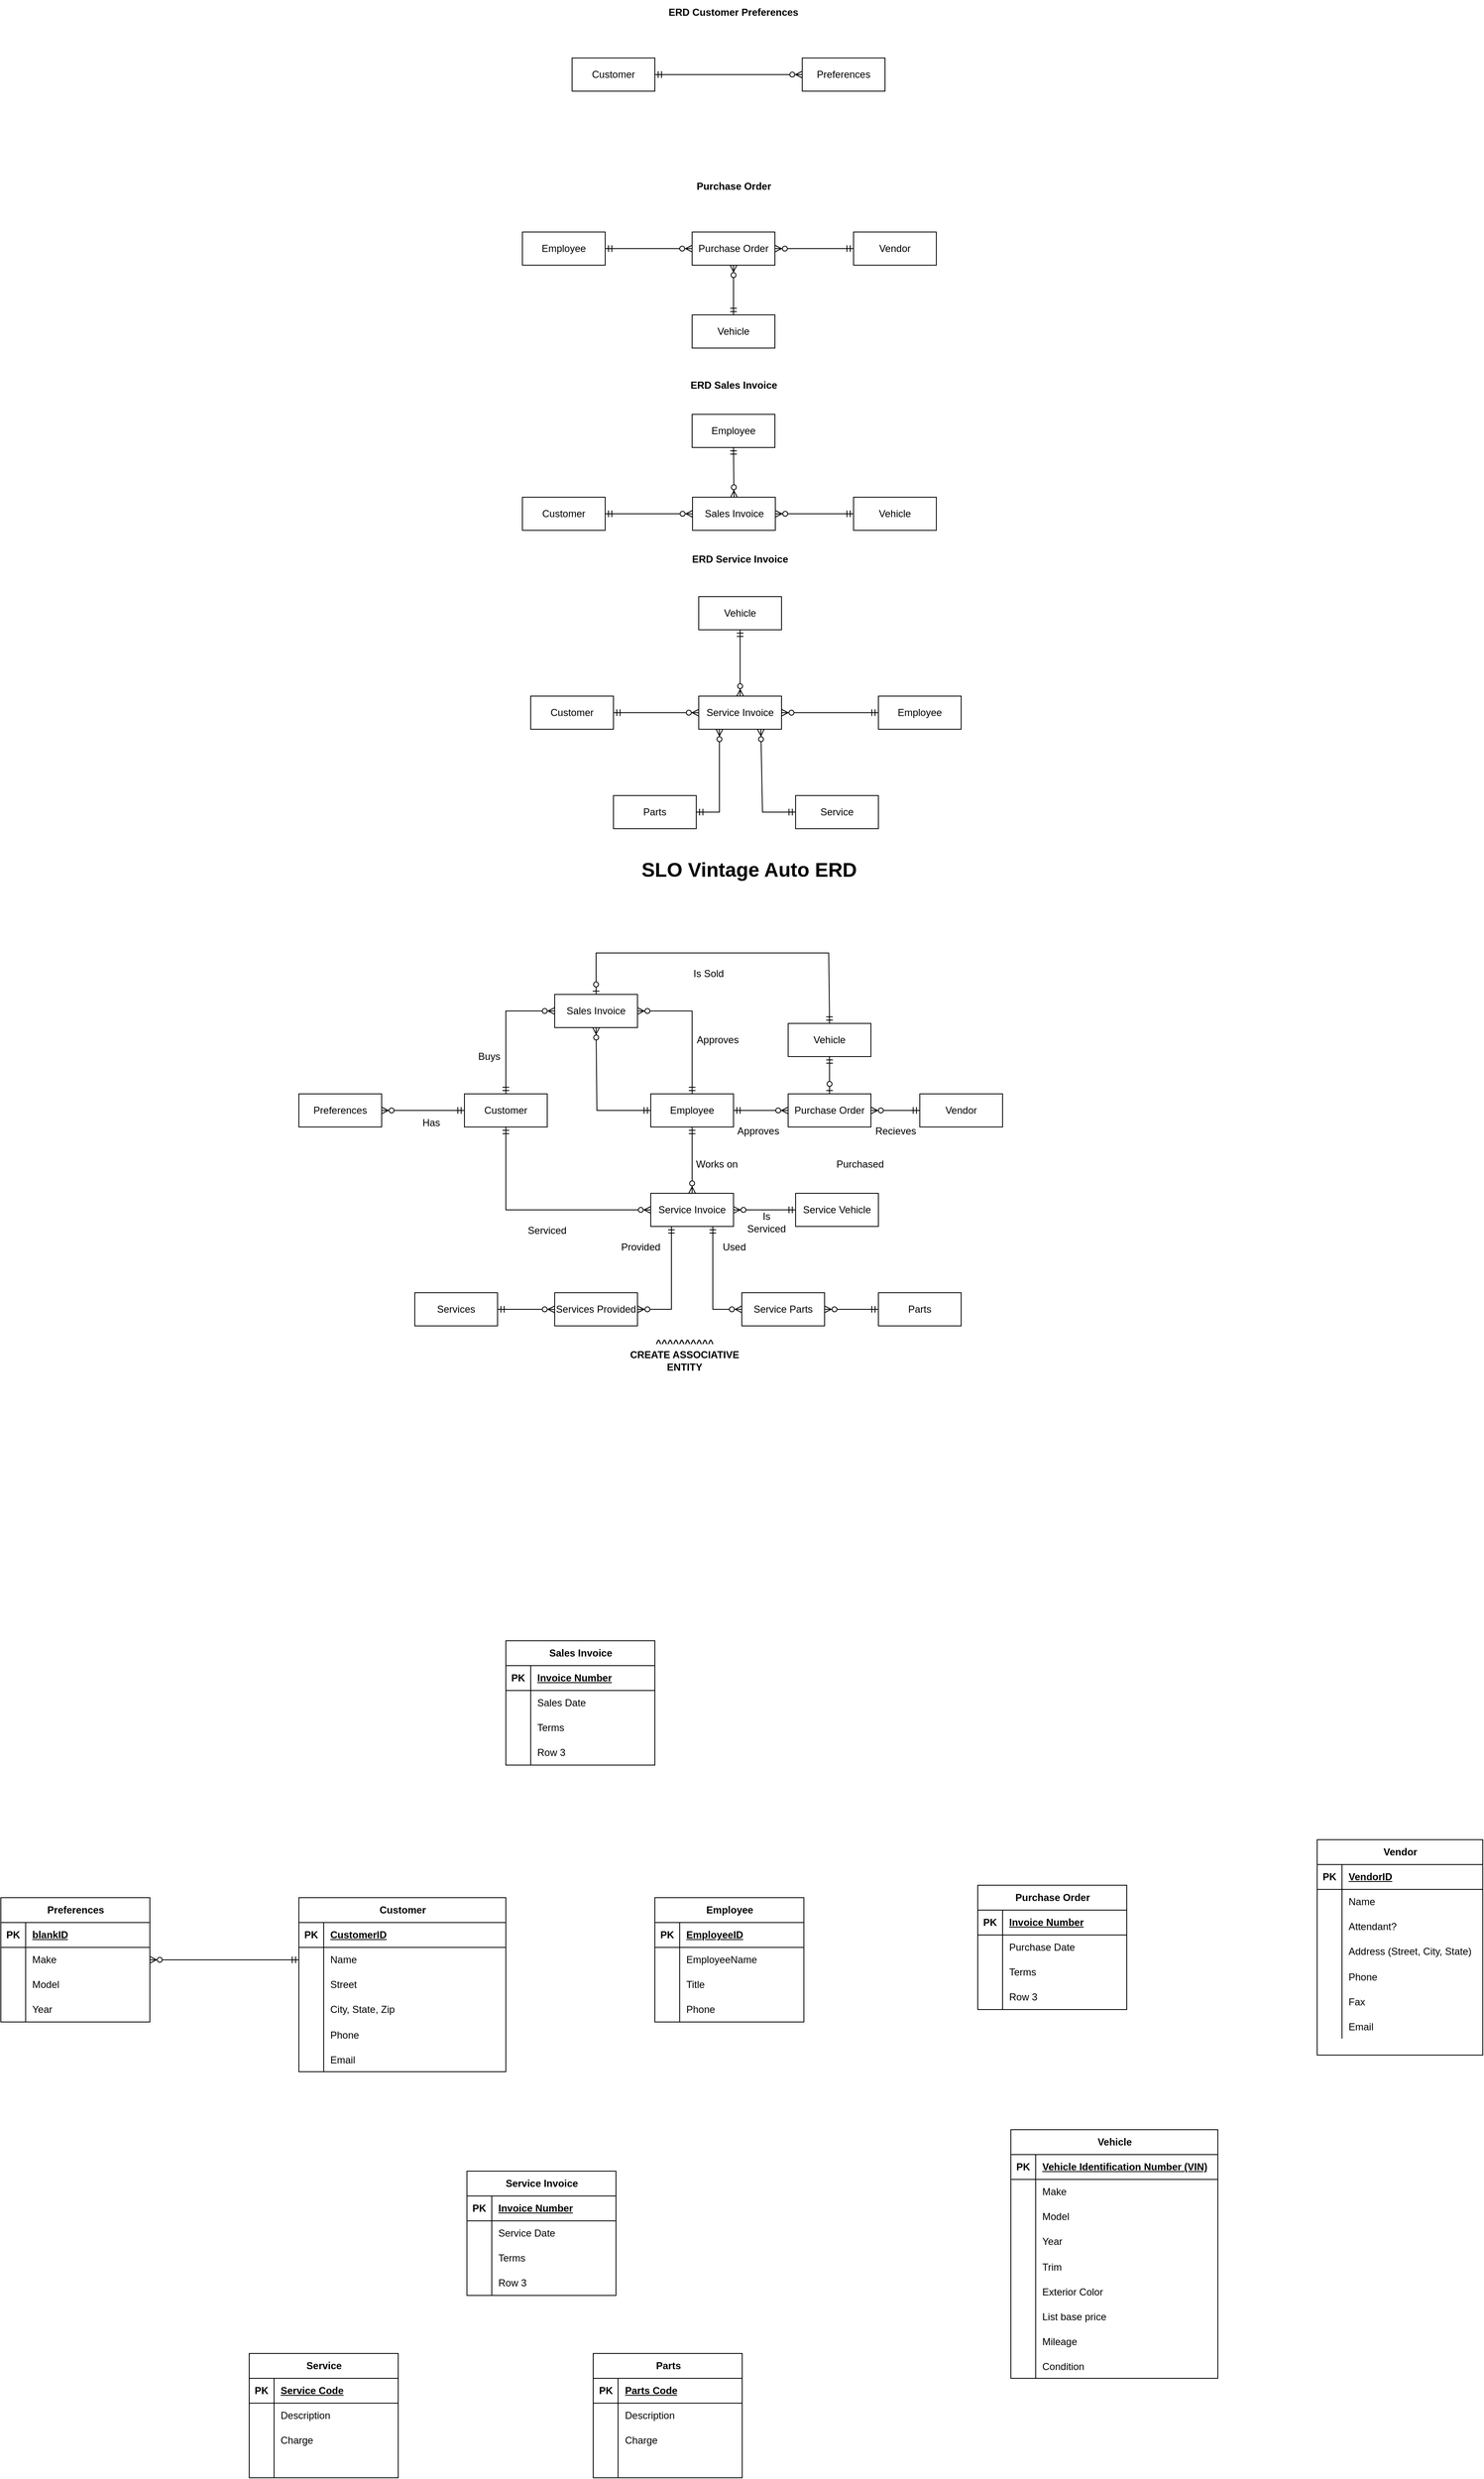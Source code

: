 <mxfile version="21.2.9" type="github">
  <diagram id="R2lEEEUBdFMjLlhIrx00" name="Page-1">
    <mxGraphModel dx="1500" dy="696" grid="1" gridSize="10" guides="1" tooltips="1" connect="1" arrows="1" fold="1" page="1" pageScale="1" pageWidth="850" pageHeight="1100" math="0" shadow="0" extFonts="Permanent Marker^https://fonts.googleapis.com/css?family=Permanent+Marker">
      <root>
        <mxCell id="0" />
        <mxCell id="1" parent="0" />
        <mxCell id="oXZxkqRxfTg1j08WPur6-13" value="Employee" style="shape=table;startSize=30;container=1;collapsible=1;childLayout=tableLayout;fixedRows=1;rowLines=0;fontStyle=1;align=center;resizeLast=1;html=1;" parent="1" vertex="1">
          <mxGeometry x="330" y="2970" width="180" height="150" as="geometry" />
        </mxCell>
        <mxCell id="oXZxkqRxfTg1j08WPur6-14" value="" style="shape=tableRow;horizontal=0;startSize=0;swimlaneHead=0;swimlaneBody=0;fillColor=none;collapsible=0;dropTarget=0;points=[[0,0.5],[1,0.5]];portConstraint=eastwest;top=0;left=0;right=0;bottom=1;" parent="oXZxkqRxfTg1j08WPur6-13" vertex="1">
          <mxGeometry y="30" width="180" height="30" as="geometry" />
        </mxCell>
        <mxCell id="oXZxkqRxfTg1j08WPur6-15" value="PK" style="shape=partialRectangle;connectable=0;fillColor=none;top=0;left=0;bottom=0;right=0;fontStyle=1;overflow=hidden;whiteSpace=wrap;html=1;" parent="oXZxkqRxfTg1j08WPur6-14" vertex="1">
          <mxGeometry width="30" height="30" as="geometry">
            <mxRectangle width="30" height="30" as="alternateBounds" />
          </mxGeometry>
        </mxCell>
        <mxCell id="oXZxkqRxfTg1j08WPur6-16" value="EmployeeID" style="shape=partialRectangle;connectable=0;fillColor=none;top=0;left=0;bottom=0;right=0;align=left;spacingLeft=6;fontStyle=5;overflow=hidden;whiteSpace=wrap;html=1;" parent="oXZxkqRxfTg1j08WPur6-14" vertex="1">
          <mxGeometry x="30" width="150" height="30" as="geometry">
            <mxRectangle width="150" height="30" as="alternateBounds" />
          </mxGeometry>
        </mxCell>
        <mxCell id="oXZxkqRxfTg1j08WPur6-17" value="" style="shape=tableRow;horizontal=0;startSize=0;swimlaneHead=0;swimlaneBody=0;fillColor=none;collapsible=0;dropTarget=0;points=[[0,0.5],[1,0.5]];portConstraint=eastwest;top=0;left=0;right=0;bottom=0;" parent="oXZxkqRxfTg1j08WPur6-13" vertex="1">
          <mxGeometry y="60" width="180" height="30" as="geometry" />
        </mxCell>
        <mxCell id="oXZxkqRxfTg1j08WPur6-18" value="" style="shape=partialRectangle;connectable=0;fillColor=none;top=0;left=0;bottom=0;right=0;editable=1;overflow=hidden;whiteSpace=wrap;html=1;" parent="oXZxkqRxfTg1j08WPur6-17" vertex="1">
          <mxGeometry width="30" height="30" as="geometry">
            <mxRectangle width="30" height="30" as="alternateBounds" />
          </mxGeometry>
        </mxCell>
        <mxCell id="oXZxkqRxfTg1j08WPur6-19" value="EmployeeName" style="shape=partialRectangle;connectable=0;fillColor=none;top=0;left=0;bottom=0;right=0;align=left;spacingLeft=6;overflow=hidden;whiteSpace=wrap;html=1;" parent="oXZxkqRxfTg1j08WPur6-17" vertex="1">
          <mxGeometry x="30" width="150" height="30" as="geometry">
            <mxRectangle width="150" height="30" as="alternateBounds" />
          </mxGeometry>
        </mxCell>
        <mxCell id="oXZxkqRxfTg1j08WPur6-20" value="" style="shape=tableRow;horizontal=0;startSize=0;swimlaneHead=0;swimlaneBody=0;fillColor=none;collapsible=0;dropTarget=0;points=[[0,0.5],[1,0.5]];portConstraint=eastwest;top=0;left=0;right=0;bottom=0;" parent="oXZxkqRxfTg1j08WPur6-13" vertex="1">
          <mxGeometry y="90" width="180" height="30" as="geometry" />
        </mxCell>
        <mxCell id="oXZxkqRxfTg1j08WPur6-21" value="" style="shape=partialRectangle;connectable=0;fillColor=none;top=0;left=0;bottom=0;right=0;editable=1;overflow=hidden;whiteSpace=wrap;html=1;" parent="oXZxkqRxfTg1j08WPur6-20" vertex="1">
          <mxGeometry width="30" height="30" as="geometry">
            <mxRectangle width="30" height="30" as="alternateBounds" />
          </mxGeometry>
        </mxCell>
        <mxCell id="oXZxkqRxfTg1j08WPur6-22" value="Title" style="shape=partialRectangle;connectable=0;fillColor=none;top=0;left=0;bottom=0;right=0;align=left;spacingLeft=6;overflow=hidden;whiteSpace=wrap;html=1;" parent="oXZxkqRxfTg1j08WPur6-20" vertex="1">
          <mxGeometry x="30" width="150" height="30" as="geometry">
            <mxRectangle width="150" height="30" as="alternateBounds" />
          </mxGeometry>
        </mxCell>
        <mxCell id="oXZxkqRxfTg1j08WPur6-23" value="" style="shape=tableRow;horizontal=0;startSize=0;swimlaneHead=0;swimlaneBody=0;fillColor=none;collapsible=0;dropTarget=0;points=[[0,0.5],[1,0.5]];portConstraint=eastwest;top=0;left=0;right=0;bottom=0;" parent="oXZxkqRxfTg1j08WPur6-13" vertex="1">
          <mxGeometry y="120" width="180" height="30" as="geometry" />
        </mxCell>
        <mxCell id="oXZxkqRxfTg1j08WPur6-24" value="" style="shape=partialRectangle;connectable=0;fillColor=none;top=0;left=0;bottom=0;right=0;editable=1;overflow=hidden;whiteSpace=wrap;html=1;" parent="oXZxkqRxfTg1j08WPur6-23" vertex="1">
          <mxGeometry width="30" height="30" as="geometry">
            <mxRectangle width="30" height="30" as="alternateBounds" />
          </mxGeometry>
        </mxCell>
        <mxCell id="oXZxkqRxfTg1j08WPur6-25" value="Phone" style="shape=partialRectangle;connectable=0;fillColor=none;top=0;left=0;bottom=0;right=0;align=left;spacingLeft=6;overflow=hidden;whiteSpace=wrap;html=1;" parent="oXZxkqRxfTg1j08WPur6-23" vertex="1">
          <mxGeometry x="30" width="150" height="30" as="geometry">
            <mxRectangle width="150" height="30" as="alternateBounds" />
          </mxGeometry>
        </mxCell>
        <mxCell id="oXZxkqRxfTg1j08WPur6-26" value="Customer" style="shape=table;startSize=30;container=1;collapsible=1;childLayout=tableLayout;fixedRows=1;rowLines=0;fontStyle=1;align=center;resizeLast=1;html=1;" parent="1" vertex="1">
          <mxGeometry x="-100" y="2970" width="250" height="210" as="geometry" />
        </mxCell>
        <mxCell id="oXZxkqRxfTg1j08WPur6-27" value="" style="shape=tableRow;horizontal=0;startSize=0;swimlaneHead=0;swimlaneBody=0;fillColor=none;collapsible=0;dropTarget=0;points=[[0,0.5],[1,0.5]];portConstraint=eastwest;top=0;left=0;right=0;bottom=1;" parent="oXZxkqRxfTg1j08WPur6-26" vertex="1">
          <mxGeometry y="30" width="250" height="30" as="geometry" />
        </mxCell>
        <mxCell id="oXZxkqRxfTg1j08WPur6-28" value="PK" style="shape=partialRectangle;connectable=0;fillColor=none;top=0;left=0;bottom=0;right=0;fontStyle=1;overflow=hidden;whiteSpace=wrap;html=1;" parent="oXZxkqRxfTg1j08WPur6-27" vertex="1">
          <mxGeometry width="30" height="30" as="geometry">
            <mxRectangle width="30" height="30" as="alternateBounds" />
          </mxGeometry>
        </mxCell>
        <mxCell id="oXZxkqRxfTg1j08WPur6-29" value="CustomerID" style="shape=partialRectangle;connectable=0;fillColor=none;top=0;left=0;bottom=0;right=0;align=left;spacingLeft=6;fontStyle=5;overflow=hidden;whiteSpace=wrap;html=1;" parent="oXZxkqRxfTg1j08WPur6-27" vertex="1">
          <mxGeometry x="30" width="220" height="30" as="geometry">
            <mxRectangle width="220" height="30" as="alternateBounds" />
          </mxGeometry>
        </mxCell>
        <mxCell id="oXZxkqRxfTg1j08WPur6-30" value="" style="shape=tableRow;horizontal=0;startSize=0;swimlaneHead=0;swimlaneBody=0;fillColor=none;collapsible=0;dropTarget=0;points=[[0,0.5],[1,0.5]];portConstraint=eastwest;top=0;left=0;right=0;bottom=0;" parent="oXZxkqRxfTg1j08WPur6-26" vertex="1">
          <mxGeometry y="60" width="250" height="30" as="geometry" />
        </mxCell>
        <mxCell id="oXZxkqRxfTg1j08WPur6-31" value="" style="shape=partialRectangle;connectable=0;fillColor=none;top=0;left=0;bottom=0;right=0;editable=1;overflow=hidden;whiteSpace=wrap;html=1;" parent="oXZxkqRxfTg1j08WPur6-30" vertex="1">
          <mxGeometry width="30" height="30" as="geometry">
            <mxRectangle width="30" height="30" as="alternateBounds" />
          </mxGeometry>
        </mxCell>
        <mxCell id="oXZxkqRxfTg1j08WPur6-32" value="Name&lt;span style=&quot;white-space: pre;&quot;&gt; &lt;/span&gt;" style="shape=partialRectangle;connectable=0;fillColor=none;top=0;left=0;bottom=0;right=0;align=left;spacingLeft=6;overflow=hidden;whiteSpace=wrap;html=1;" parent="oXZxkqRxfTg1j08WPur6-30" vertex="1">
          <mxGeometry x="30" width="220" height="30" as="geometry">
            <mxRectangle width="220" height="30" as="alternateBounds" />
          </mxGeometry>
        </mxCell>
        <mxCell id="oXZxkqRxfTg1j08WPur6-33" value="" style="shape=tableRow;horizontal=0;startSize=0;swimlaneHead=0;swimlaneBody=0;fillColor=none;collapsible=0;dropTarget=0;points=[[0,0.5],[1,0.5]];portConstraint=eastwest;top=0;left=0;right=0;bottom=0;" parent="oXZxkqRxfTg1j08WPur6-26" vertex="1">
          <mxGeometry y="90" width="250" height="30" as="geometry" />
        </mxCell>
        <mxCell id="oXZxkqRxfTg1j08WPur6-34" value="" style="shape=partialRectangle;connectable=0;fillColor=none;top=0;left=0;bottom=0;right=0;editable=1;overflow=hidden;whiteSpace=wrap;html=1;" parent="oXZxkqRxfTg1j08WPur6-33" vertex="1">
          <mxGeometry width="30" height="30" as="geometry">
            <mxRectangle width="30" height="30" as="alternateBounds" />
          </mxGeometry>
        </mxCell>
        <mxCell id="oXZxkqRxfTg1j08WPur6-35" value="Street" style="shape=partialRectangle;connectable=0;fillColor=none;top=0;left=0;bottom=0;right=0;align=left;spacingLeft=6;overflow=hidden;whiteSpace=wrap;html=1;" parent="oXZxkqRxfTg1j08WPur6-33" vertex="1">
          <mxGeometry x="30" width="220" height="30" as="geometry">
            <mxRectangle width="220" height="30" as="alternateBounds" />
          </mxGeometry>
        </mxCell>
        <mxCell id="oXZxkqRxfTg1j08WPur6-36" value="" style="shape=tableRow;horizontal=0;startSize=0;swimlaneHead=0;swimlaneBody=0;fillColor=none;collapsible=0;dropTarget=0;points=[[0,0.5],[1,0.5]];portConstraint=eastwest;top=0;left=0;right=0;bottom=0;" parent="oXZxkqRxfTg1j08WPur6-26" vertex="1">
          <mxGeometry y="120" width="250" height="30" as="geometry" />
        </mxCell>
        <mxCell id="oXZxkqRxfTg1j08WPur6-37" value="" style="shape=partialRectangle;connectable=0;fillColor=none;top=0;left=0;bottom=0;right=0;editable=1;overflow=hidden;whiteSpace=wrap;html=1;" parent="oXZxkqRxfTg1j08WPur6-36" vertex="1">
          <mxGeometry width="30" height="30" as="geometry">
            <mxRectangle width="30" height="30" as="alternateBounds" />
          </mxGeometry>
        </mxCell>
        <mxCell id="oXZxkqRxfTg1j08WPur6-38" value="City, State, Zip" style="shape=partialRectangle;connectable=0;fillColor=none;top=0;left=0;bottom=0;right=0;align=left;spacingLeft=6;overflow=hidden;whiteSpace=wrap;html=1;" parent="oXZxkqRxfTg1j08WPur6-36" vertex="1">
          <mxGeometry x="30" width="220" height="30" as="geometry">
            <mxRectangle width="220" height="30" as="alternateBounds" />
          </mxGeometry>
        </mxCell>
        <mxCell id="oXZxkqRxfTg1j08WPur6-189" value="" style="shape=tableRow;horizontal=0;startSize=0;swimlaneHead=0;swimlaneBody=0;fillColor=none;collapsible=0;dropTarget=0;points=[[0,0.5],[1,0.5]];portConstraint=eastwest;top=0;left=0;right=0;bottom=0;" parent="oXZxkqRxfTg1j08WPur6-26" vertex="1">
          <mxGeometry y="150" width="250" height="30" as="geometry" />
        </mxCell>
        <mxCell id="oXZxkqRxfTg1j08WPur6-190" value="" style="shape=partialRectangle;connectable=0;fillColor=none;top=0;left=0;bottom=0;right=0;editable=1;overflow=hidden;" parent="oXZxkqRxfTg1j08WPur6-189" vertex="1">
          <mxGeometry width="30" height="30" as="geometry">
            <mxRectangle width="30" height="30" as="alternateBounds" />
          </mxGeometry>
        </mxCell>
        <mxCell id="oXZxkqRxfTg1j08WPur6-191" value="Phone" style="shape=partialRectangle;connectable=0;fillColor=none;top=0;left=0;bottom=0;right=0;align=left;spacingLeft=6;overflow=hidden;" parent="oXZxkqRxfTg1j08WPur6-189" vertex="1">
          <mxGeometry x="30" width="220" height="30" as="geometry">
            <mxRectangle width="220" height="30" as="alternateBounds" />
          </mxGeometry>
        </mxCell>
        <mxCell id="oXZxkqRxfTg1j08WPur6-193" value="" style="shape=tableRow;horizontal=0;startSize=0;swimlaneHead=0;swimlaneBody=0;fillColor=none;collapsible=0;dropTarget=0;points=[[0,0.5],[1,0.5]];portConstraint=eastwest;top=0;left=0;right=0;bottom=0;" parent="oXZxkqRxfTg1j08WPur6-26" vertex="1">
          <mxGeometry y="180" width="250" height="30" as="geometry" />
        </mxCell>
        <mxCell id="oXZxkqRxfTg1j08WPur6-194" value="" style="shape=partialRectangle;connectable=0;fillColor=none;top=0;left=0;bottom=0;right=0;editable=1;overflow=hidden;" parent="oXZxkqRxfTg1j08WPur6-193" vertex="1">
          <mxGeometry width="30" height="30" as="geometry">
            <mxRectangle width="30" height="30" as="alternateBounds" />
          </mxGeometry>
        </mxCell>
        <mxCell id="oXZxkqRxfTg1j08WPur6-195" value="Email" style="shape=partialRectangle;connectable=0;fillColor=none;top=0;left=0;bottom=0;right=0;align=left;spacingLeft=6;overflow=hidden;" parent="oXZxkqRxfTg1j08WPur6-193" vertex="1">
          <mxGeometry x="30" width="220" height="30" as="geometry">
            <mxRectangle width="220" height="30" as="alternateBounds" />
          </mxGeometry>
        </mxCell>
        <mxCell id="oXZxkqRxfTg1j08WPur6-55" value="Vehicle" style="shape=table;startSize=30;container=1;collapsible=1;childLayout=tableLayout;fixedRows=1;rowLines=0;fontStyle=1;align=center;resizeLast=1;html=1;" parent="1" vertex="1">
          <mxGeometry x="760" y="3250" width="250" height="300" as="geometry" />
        </mxCell>
        <mxCell id="oXZxkqRxfTg1j08WPur6-56" value="" style="shape=tableRow;horizontal=0;startSize=0;swimlaneHead=0;swimlaneBody=0;fillColor=none;collapsible=0;dropTarget=0;points=[[0,0.5],[1,0.5]];portConstraint=eastwest;top=0;left=0;right=0;bottom=1;" parent="oXZxkqRxfTg1j08WPur6-55" vertex="1">
          <mxGeometry y="30" width="250" height="30" as="geometry" />
        </mxCell>
        <mxCell id="oXZxkqRxfTg1j08WPur6-57" value="PK" style="shape=partialRectangle;connectable=0;fillColor=none;top=0;left=0;bottom=0;right=0;fontStyle=1;overflow=hidden;whiteSpace=wrap;html=1;" parent="oXZxkqRxfTg1j08WPur6-56" vertex="1">
          <mxGeometry width="30" height="30" as="geometry">
            <mxRectangle width="30" height="30" as="alternateBounds" />
          </mxGeometry>
        </mxCell>
        <mxCell id="oXZxkqRxfTg1j08WPur6-58" value="Vehicle Identification Number (VIN)" style="shape=partialRectangle;connectable=0;fillColor=none;top=0;left=0;bottom=0;right=0;align=left;spacingLeft=6;fontStyle=5;overflow=hidden;whiteSpace=wrap;html=1;" parent="oXZxkqRxfTg1j08WPur6-56" vertex="1">
          <mxGeometry x="30" width="220" height="30" as="geometry">
            <mxRectangle width="220" height="30" as="alternateBounds" />
          </mxGeometry>
        </mxCell>
        <mxCell id="oXZxkqRxfTg1j08WPur6-59" value="" style="shape=tableRow;horizontal=0;startSize=0;swimlaneHead=0;swimlaneBody=0;fillColor=none;collapsible=0;dropTarget=0;points=[[0,0.5],[1,0.5]];portConstraint=eastwest;top=0;left=0;right=0;bottom=0;" parent="oXZxkqRxfTg1j08WPur6-55" vertex="1">
          <mxGeometry y="60" width="250" height="30" as="geometry" />
        </mxCell>
        <mxCell id="oXZxkqRxfTg1j08WPur6-60" value="" style="shape=partialRectangle;connectable=0;fillColor=none;top=0;left=0;bottom=0;right=0;editable=1;overflow=hidden;whiteSpace=wrap;html=1;" parent="oXZxkqRxfTg1j08WPur6-59" vertex="1">
          <mxGeometry width="30" height="30" as="geometry">
            <mxRectangle width="30" height="30" as="alternateBounds" />
          </mxGeometry>
        </mxCell>
        <mxCell id="oXZxkqRxfTg1j08WPur6-61" value="Make&lt;span style=&quot;white-space: pre;&quot;&gt; &lt;/span&gt;" style="shape=partialRectangle;connectable=0;fillColor=none;top=0;left=0;bottom=0;right=0;align=left;spacingLeft=6;overflow=hidden;whiteSpace=wrap;html=1;" parent="oXZxkqRxfTg1j08WPur6-59" vertex="1">
          <mxGeometry x="30" width="220" height="30" as="geometry">
            <mxRectangle width="220" height="30" as="alternateBounds" />
          </mxGeometry>
        </mxCell>
        <mxCell id="oXZxkqRxfTg1j08WPur6-62" value="" style="shape=tableRow;horizontal=0;startSize=0;swimlaneHead=0;swimlaneBody=0;fillColor=none;collapsible=0;dropTarget=0;points=[[0,0.5],[1,0.5]];portConstraint=eastwest;top=0;left=0;right=0;bottom=0;" parent="oXZxkqRxfTg1j08WPur6-55" vertex="1">
          <mxGeometry y="90" width="250" height="30" as="geometry" />
        </mxCell>
        <mxCell id="oXZxkqRxfTg1j08WPur6-63" value="" style="shape=partialRectangle;connectable=0;fillColor=none;top=0;left=0;bottom=0;right=0;editable=1;overflow=hidden;whiteSpace=wrap;html=1;" parent="oXZxkqRxfTg1j08WPur6-62" vertex="1">
          <mxGeometry width="30" height="30" as="geometry">
            <mxRectangle width="30" height="30" as="alternateBounds" />
          </mxGeometry>
        </mxCell>
        <mxCell id="oXZxkqRxfTg1j08WPur6-64" value="Model" style="shape=partialRectangle;connectable=0;fillColor=none;top=0;left=0;bottom=0;right=0;align=left;spacingLeft=6;overflow=hidden;whiteSpace=wrap;html=1;" parent="oXZxkqRxfTg1j08WPur6-62" vertex="1">
          <mxGeometry x="30" width="220" height="30" as="geometry">
            <mxRectangle width="220" height="30" as="alternateBounds" />
          </mxGeometry>
        </mxCell>
        <mxCell id="oXZxkqRxfTg1j08WPur6-65" value="" style="shape=tableRow;horizontal=0;startSize=0;swimlaneHead=0;swimlaneBody=0;fillColor=none;collapsible=0;dropTarget=0;points=[[0,0.5],[1,0.5]];portConstraint=eastwest;top=0;left=0;right=0;bottom=0;" parent="oXZxkqRxfTg1j08WPur6-55" vertex="1">
          <mxGeometry y="120" width="250" height="30" as="geometry" />
        </mxCell>
        <mxCell id="oXZxkqRxfTg1j08WPur6-66" value="" style="shape=partialRectangle;connectable=0;fillColor=none;top=0;left=0;bottom=0;right=0;editable=1;overflow=hidden;whiteSpace=wrap;html=1;" parent="oXZxkqRxfTg1j08WPur6-65" vertex="1">
          <mxGeometry width="30" height="30" as="geometry">
            <mxRectangle width="30" height="30" as="alternateBounds" />
          </mxGeometry>
        </mxCell>
        <mxCell id="oXZxkqRxfTg1j08WPur6-67" value="Year" style="shape=partialRectangle;connectable=0;fillColor=none;top=0;left=0;bottom=0;right=0;align=left;spacingLeft=6;overflow=hidden;whiteSpace=wrap;html=1;" parent="oXZxkqRxfTg1j08WPur6-65" vertex="1">
          <mxGeometry x="30" width="220" height="30" as="geometry">
            <mxRectangle width="220" height="30" as="alternateBounds" />
          </mxGeometry>
        </mxCell>
        <mxCell id="oXZxkqRxfTg1j08WPur6-168" value="" style="shape=tableRow;horizontal=0;startSize=0;swimlaneHead=0;swimlaneBody=0;fillColor=none;collapsible=0;dropTarget=0;points=[[0,0.5],[1,0.5]];portConstraint=eastwest;top=0;left=0;right=0;bottom=0;" parent="oXZxkqRxfTg1j08WPur6-55" vertex="1">
          <mxGeometry y="150" width="250" height="30" as="geometry" />
        </mxCell>
        <mxCell id="oXZxkqRxfTg1j08WPur6-169" value="" style="shape=partialRectangle;connectable=0;fillColor=none;top=0;left=0;bottom=0;right=0;editable=1;overflow=hidden;" parent="oXZxkqRxfTg1j08WPur6-168" vertex="1">
          <mxGeometry width="30" height="30" as="geometry">
            <mxRectangle width="30" height="30" as="alternateBounds" />
          </mxGeometry>
        </mxCell>
        <mxCell id="oXZxkqRxfTg1j08WPur6-170" value="Trim" style="shape=partialRectangle;connectable=0;fillColor=none;top=0;left=0;bottom=0;right=0;align=left;spacingLeft=6;overflow=hidden;" parent="oXZxkqRxfTg1j08WPur6-168" vertex="1">
          <mxGeometry x="30" width="220" height="30" as="geometry">
            <mxRectangle width="220" height="30" as="alternateBounds" />
          </mxGeometry>
        </mxCell>
        <mxCell id="oXZxkqRxfTg1j08WPur6-173" value="" style="shape=tableRow;horizontal=0;startSize=0;swimlaneHead=0;swimlaneBody=0;fillColor=none;collapsible=0;dropTarget=0;points=[[0,0.5],[1,0.5]];portConstraint=eastwest;top=0;left=0;right=0;bottom=0;" parent="oXZxkqRxfTg1j08WPur6-55" vertex="1">
          <mxGeometry y="180" width="250" height="30" as="geometry" />
        </mxCell>
        <mxCell id="oXZxkqRxfTg1j08WPur6-174" value="" style="shape=partialRectangle;connectable=0;fillColor=none;top=0;left=0;bottom=0;right=0;editable=1;overflow=hidden;" parent="oXZxkqRxfTg1j08WPur6-173" vertex="1">
          <mxGeometry width="30" height="30" as="geometry">
            <mxRectangle width="30" height="30" as="alternateBounds" />
          </mxGeometry>
        </mxCell>
        <mxCell id="oXZxkqRxfTg1j08WPur6-175" value="Exterior Color" style="shape=partialRectangle;connectable=0;fillColor=none;top=0;left=0;bottom=0;right=0;align=left;spacingLeft=6;overflow=hidden;" parent="oXZxkqRxfTg1j08WPur6-173" vertex="1">
          <mxGeometry x="30" width="220" height="30" as="geometry">
            <mxRectangle width="220" height="30" as="alternateBounds" />
          </mxGeometry>
        </mxCell>
        <mxCell id="oXZxkqRxfTg1j08WPur6-177" value="" style="shape=tableRow;horizontal=0;startSize=0;swimlaneHead=0;swimlaneBody=0;fillColor=none;collapsible=0;dropTarget=0;points=[[0,0.5],[1,0.5]];portConstraint=eastwest;top=0;left=0;right=0;bottom=0;" parent="oXZxkqRxfTg1j08WPur6-55" vertex="1">
          <mxGeometry y="210" width="250" height="30" as="geometry" />
        </mxCell>
        <mxCell id="oXZxkqRxfTg1j08WPur6-178" value="" style="shape=partialRectangle;connectable=0;fillColor=none;top=0;left=0;bottom=0;right=0;editable=1;overflow=hidden;" parent="oXZxkqRxfTg1j08WPur6-177" vertex="1">
          <mxGeometry width="30" height="30" as="geometry">
            <mxRectangle width="30" height="30" as="alternateBounds" />
          </mxGeometry>
        </mxCell>
        <mxCell id="oXZxkqRxfTg1j08WPur6-179" value="List base price" style="shape=partialRectangle;connectable=0;fillColor=none;top=0;left=0;bottom=0;right=0;align=left;spacingLeft=6;overflow=hidden;" parent="oXZxkqRxfTg1j08WPur6-177" vertex="1">
          <mxGeometry x="30" width="220" height="30" as="geometry">
            <mxRectangle width="220" height="30" as="alternateBounds" />
          </mxGeometry>
        </mxCell>
        <mxCell id="oXZxkqRxfTg1j08WPur6-181" value="" style="shape=tableRow;horizontal=0;startSize=0;swimlaneHead=0;swimlaneBody=0;fillColor=none;collapsible=0;dropTarget=0;points=[[0,0.5],[1,0.5]];portConstraint=eastwest;top=0;left=0;right=0;bottom=0;" parent="oXZxkqRxfTg1j08WPur6-55" vertex="1">
          <mxGeometry y="240" width="250" height="30" as="geometry" />
        </mxCell>
        <mxCell id="oXZxkqRxfTg1j08WPur6-182" value="" style="shape=partialRectangle;connectable=0;fillColor=none;top=0;left=0;bottom=0;right=0;editable=1;overflow=hidden;" parent="oXZxkqRxfTg1j08WPur6-181" vertex="1">
          <mxGeometry width="30" height="30" as="geometry">
            <mxRectangle width="30" height="30" as="alternateBounds" />
          </mxGeometry>
        </mxCell>
        <mxCell id="oXZxkqRxfTg1j08WPur6-183" value="Mileage" style="shape=partialRectangle;connectable=0;fillColor=none;top=0;left=0;bottom=0;right=0;align=left;spacingLeft=6;overflow=hidden;" parent="oXZxkqRxfTg1j08WPur6-181" vertex="1">
          <mxGeometry x="30" width="220" height="30" as="geometry">
            <mxRectangle width="220" height="30" as="alternateBounds" />
          </mxGeometry>
        </mxCell>
        <mxCell id="oXZxkqRxfTg1j08WPur6-185" value="" style="shape=tableRow;horizontal=0;startSize=0;swimlaneHead=0;swimlaneBody=0;fillColor=none;collapsible=0;dropTarget=0;points=[[0,0.5],[1,0.5]];portConstraint=eastwest;top=0;left=0;right=0;bottom=0;" parent="oXZxkqRxfTg1j08WPur6-55" vertex="1">
          <mxGeometry y="270" width="250" height="30" as="geometry" />
        </mxCell>
        <mxCell id="oXZxkqRxfTg1j08WPur6-186" value="" style="shape=partialRectangle;connectable=0;fillColor=none;top=0;left=0;bottom=0;right=0;editable=1;overflow=hidden;" parent="oXZxkqRxfTg1j08WPur6-185" vertex="1">
          <mxGeometry width="30" height="30" as="geometry">
            <mxRectangle width="30" height="30" as="alternateBounds" />
          </mxGeometry>
        </mxCell>
        <mxCell id="oXZxkqRxfTg1j08WPur6-187" value="Condition" style="shape=partialRectangle;connectable=0;fillColor=none;top=0;left=0;bottom=0;right=0;align=left;spacingLeft=6;overflow=hidden;" parent="oXZxkqRxfTg1j08WPur6-185" vertex="1">
          <mxGeometry x="30" width="220" height="30" as="geometry">
            <mxRectangle width="220" height="30" as="alternateBounds" />
          </mxGeometry>
        </mxCell>
        <mxCell id="oXZxkqRxfTg1j08WPur6-68" value="Service" style="shape=table;startSize=30;container=1;collapsible=1;childLayout=tableLayout;fixedRows=1;rowLines=0;fontStyle=1;align=center;resizeLast=1;html=1;" parent="1" vertex="1">
          <mxGeometry x="-160" y="3520" width="180" height="150" as="geometry" />
        </mxCell>
        <mxCell id="oXZxkqRxfTg1j08WPur6-69" value="" style="shape=tableRow;horizontal=0;startSize=0;swimlaneHead=0;swimlaneBody=0;fillColor=none;collapsible=0;dropTarget=0;points=[[0,0.5],[1,0.5]];portConstraint=eastwest;top=0;left=0;right=0;bottom=1;" parent="oXZxkqRxfTg1j08WPur6-68" vertex="1">
          <mxGeometry y="30" width="180" height="30" as="geometry" />
        </mxCell>
        <mxCell id="oXZxkqRxfTg1j08WPur6-70" value="PK" style="shape=partialRectangle;connectable=0;fillColor=none;top=0;left=0;bottom=0;right=0;fontStyle=1;overflow=hidden;whiteSpace=wrap;html=1;" parent="oXZxkqRxfTg1j08WPur6-69" vertex="1">
          <mxGeometry width="30" height="30" as="geometry">
            <mxRectangle width="30" height="30" as="alternateBounds" />
          </mxGeometry>
        </mxCell>
        <mxCell id="oXZxkqRxfTg1j08WPur6-71" value="Service Code" style="shape=partialRectangle;connectable=0;fillColor=none;top=0;left=0;bottom=0;right=0;align=left;spacingLeft=6;fontStyle=5;overflow=hidden;whiteSpace=wrap;html=1;" parent="oXZxkqRxfTg1j08WPur6-69" vertex="1">
          <mxGeometry x="30" width="150" height="30" as="geometry">
            <mxRectangle width="150" height="30" as="alternateBounds" />
          </mxGeometry>
        </mxCell>
        <mxCell id="oXZxkqRxfTg1j08WPur6-72" value="" style="shape=tableRow;horizontal=0;startSize=0;swimlaneHead=0;swimlaneBody=0;fillColor=none;collapsible=0;dropTarget=0;points=[[0,0.5],[1,0.5]];portConstraint=eastwest;top=0;left=0;right=0;bottom=0;" parent="oXZxkqRxfTg1j08WPur6-68" vertex="1">
          <mxGeometry y="60" width="180" height="30" as="geometry" />
        </mxCell>
        <mxCell id="oXZxkqRxfTg1j08WPur6-73" value="" style="shape=partialRectangle;connectable=0;fillColor=none;top=0;left=0;bottom=0;right=0;editable=1;overflow=hidden;whiteSpace=wrap;html=1;" parent="oXZxkqRxfTg1j08WPur6-72" vertex="1">
          <mxGeometry width="30" height="30" as="geometry">
            <mxRectangle width="30" height="30" as="alternateBounds" />
          </mxGeometry>
        </mxCell>
        <mxCell id="oXZxkqRxfTg1j08WPur6-74" value="Description" style="shape=partialRectangle;connectable=0;fillColor=none;top=0;left=0;bottom=0;right=0;align=left;spacingLeft=6;overflow=hidden;whiteSpace=wrap;html=1;" parent="oXZxkqRxfTg1j08WPur6-72" vertex="1">
          <mxGeometry x="30" width="150" height="30" as="geometry">
            <mxRectangle width="150" height="30" as="alternateBounds" />
          </mxGeometry>
        </mxCell>
        <mxCell id="oXZxkqRxfTg1j08WPur6-75" value="" style="shape=tableRow;horizontal=0;startSize=0;swimlaneHead=0;swimlaneBody=0;fillColor=none;collapsible=0;dropTarget=0;points=[[0,0.5],[1,0.5]];portConstraint=eastwest;top=0;left=0;right=0;bottom=0;" parent="oXZxkqRxfTg1j08WPur6-68" vertex="1">
          <mxGeometry y="90" width="180" height="30" as="geometry" />
        </mxCell>
        <mxCell id="oXZxkqRxfTg1j08WPur6-76" value="" style="shape=partialRectangle;connectable=0;fillColor=none;top=0;left=0;bottom=0;right=0;editable=1;overflow=hidden;whiteSpace=wrap;html=1;" parent="oXZxkqRxfTg1j08WPur6-75" vertex="1">
          <mxGeometry width="30" height="30" as="geometry">
            <mxRectangle width="30" height="30" as="alternateBounds" />
          </mxGeometry>
        </mxCell>
        <mxCell id="oXZxkqRxfTg1j08WPur6-77" value="Charge" style="shape=partialRectangle;connectable=0;fillColor=none;top=0;left=0;bottom=0;right=0;align=left;spacingLeft=6;overflow=hidden;whiteSpace=wrap;html=1;" parent="oXZxkqRxfTg1j08WPur6-75" vertex="1">
          <mxGeometry x="30" width="150" height="30" as="geometry">
            <mxRectangle width="150" height="30" as="alternateBounds" />
          </mxGeometry>
        </mxCell>
        <mxCell id="oXZxkqRxfTg1j08WPur6-78" value="" style="shape=tableRow;horizontal=0;startSize=0;swimlaneHead=0;swimlaneBody=0;fillColor=none;collapsible=0;dropTarget=0;points=[[0,0.5],[1,0.5]];portConstraint=eastwest;top=0;left=0;right=0;bottom=0;" parent="oXZxkqRxfTg1j08WPur6-68" vertex="1">
          <mxGeometry y="120" width="180" height="30" as="geometry" />
        </mxCell>
        <mxCell id="oXZxkqRxfTg1j08WPur6-79" value="" style="shape=partialRectangle;connectable=0;fillColor=none;top=0;left=0;bottom=0;right=0;editable=1;overflow=hidden;whiteSpace=wrap;html=1;" parent="oXZxkqRxfTg1j08WPur6-78" vertex="1">
          <mxGeometry width="30" height="30" as="geometry">
            <mxRectangle width="30" height="30" as="alternateBounds" />
          </mxGeometry>
        </mxCell>
        <mxCell id="oXZxkqRxfTg1j08WPur6-80" value="" style="shape=partialRectangle;connectable=0;fillColor=none;top=0;left=0;bottom=0;right=0;align=left;spacingLeft=6;overflow=hidden;whiteSpace=wrap;html=1;" parent="oXZxkqRxfTg1j08WPur6-78" vertex="1">
          <mxGeometry x="30" width="150" height="30" as="geometry">
            <mxRectangle width="150" height="30" as="alternateBounds" />
          </mxGeometry>
        </mxCell>
        <mxCell id="oXZxkqRxfTg1j08WPur6-84" value="&lt;b&gt;ERD Customer Preferences&lt;/b&gt;" style="text;html=1;strokeColor=none;fillColor=none;align=center;verticalAlign=middle;whiteSpace=wrap;rounded=0;" parent="1" vertex="1">
          <mxGeometry x="330" y="680" width="190" height="30" as="geometry" />
        </mxCell>
        <mxCell id="oXZxkqRxfTg1j08WPur6-85" value="&lt;b&gt;ERD Sales Invoice&lt;/b&gt;" style="text;html=1;strokeColor=none;fillColor=none;align=center;verticalAlign=middle;whiteSpace=wrap;rounded=0;" parent="1" vertex="1">
          <mxGeometry x="343" y="1130" width="165" height="30" as="geometry" />
        </mxCell>
        <mxCell id="oXZxkqRxfTg1j08WPur6-86" value="&lt;b&gt;ERD Service Invoice&lt;/b&gt;" style="text;html=1;strokeColor=none;fillColor=none;align=center;verticalAlign=middle;whiteSpace=wrap;rounded=0;" parent="1" vertex="1">
          <mxGeometry x="343" y="1340" width="180" height="30" as="geometry" />
        </mxCell>
        <mxCell id="oXZxkqRxfTg1j08WPur6-87" value="&lt;b&gt;Purchase Order&lt;/b&gt;" style="text;html=1;strokeColor=none;fillColor=none;align=center;verticalAlign=middle;whiteSpace=wrap;rounded=0;" parent="1" vertex="1">
          <mxGeometry x="358" y="890" width="135" height="30" as="geometry" />
        </mxCell>
        <mxCell id="oXZxkqRxfTg1j08WPur6-88" value="Customer" style="whiteSpace=wrap;html=1;align=center;" parent="1" vertex="1">
          <mxGeometry x="230" y="750" width="100" height="40" as="geometry" />
        </mxCell>
        <mxCell id="oXZxkqRxfTg1j08WPur6-89" value="&lt;div&gt;Preferences&lt;/div&gt;" style="whiteSpace=wrap;html=1;align=center;" parent="1" vertex="1">
          <mxGeometry x="508" y="750" width="100" height="40" as="geometry" />
        </mxCell>
        <mxCell id="oXZxkqRxfTg1j08WPur6-90" value="" style="fontSize=12;html=1;endArrow=ERzeroToMany;startArrow=ERmandOne;rounded=0;entryX=0;entryY=0.5;entryDx=0;entryDy=0;exitX=1;exitY=0.5;exitDx=0;exitDy=0;" parent="1" source="oXZxkqRxfTg1j08WPur6-88" target="oXZxkqRxfTg1j08WPur6-89" edge="1">
          <mxGeometry width="100" height="100" relative="1" as="geometry">
            <mxPoint x="343" y="850" as="sourcePoint" />
            <mxPoint x="443" y="750" as="targetPoint" />
          </mxGeometry>
        </mxCell>
        <mxCell id="oXZxkqRxfTg1j08WPur6-91" value="Employee" style="whiteSpace=wrap;html=1;align=center;" parent="1" vertex="1">
          <mxGeometry x="170" y="960" width="100" height="40" as="geometry" />
        </mxCell>
        <mxCell id="oXZxkqRxfTg1j08WPur6-92" value="Purchase Order" style="whiteSpace=wrap;html=1;align=center;" parent="1" vertex="1">
          <mxGeometry x="375" y="960" width="100" height="40" as="geometry" />
        </mxCell>
        <mxCell id="oXZxkqRxfTg1j08WPur6-94" value="Vendor" style="whiteSpace=wrap;html=1;align=center;" parent="1" vertex="1">
          <mxGeometry x="570" y="960" width="100" height="40" as="geometry" />
        </mxCell>
        <mxCell id="oXZxkqRxfTg1j08WPur6-95" value="Vehicle" style="whiteSpace=wrap;html=1;align=center;" parent="1" vertex="1">
          <mxGeometry x="375" y="1060" width="100" height="40" as="geometry" />
        </mxCell>
        <mxCell id="oXZxkqRxfTg1j08WPur6-96" value="Sales Invoice" style="whiteSpace=wrap;html=1;align=center;" parent="1" vertex="1">
          <mxGeometry x="375.5" y="1280" width="100" height="40" as="geometry" />
        </mxCell>
        <mxCell id="oXZxkqRxfTg1j08WPur6-97" value="Customer" style="whiteSpace=wrap;html=1;align=center;" parent="1" vertex="1">
          <mxGeometry x="170" y="1280" width="100" height="40" as="geometry" />
        </mxCell>
        <mxCell id="oXZxkqRxfTg1j08WPur6-98" value="Employee" style="whiteSpace=wrap;html=1;align=center;" parent="1" vertex="1">
          <mxGeometry x="375" y="1180" width="100" height="40" as="geometry" />
        </mxCell>
        <mxCell id="oXZxkqRxfTg1j08WPur6-99" value="Vehicle" style="whiteSpace=wrap;html=1;align=center;" parent="1" vertex="1">
          <mxGeometry x="570" y="1280" width="100" height="40" as="geometry" />
        </mxCell>
        <mxCell id="oXZxkqRxfTg1j08WPur6-100" value="Service Invoice" style="whiteSpace=wrap;html=1;align=center;" parent="1" vertex="1">
          <mxGeometry x="383" y="1520" width="100" height="40" as="geometry" />
        </mxCell>
        <mxCell id="oXZxkqRxfTg1j08WPur6-101" value="Customer" style="whiteSpace=wrap;html=1;align=center;" parent="1" vertex="1">
          <mxGeometry x="180" y="1520" width="100" height="40" as="geometry" />
        </mxCell>
        <mxCell id="oXZxkqRxfTg1j08WPur6-103" value="Parts" style="whiteSpace=wrap;html=1;align=center;" parent="1" vertex="1">
          <mxGeometry x="280" y="1640" width="100" height="40" as="geometry" />
        </mxCell>
        <mxCell id="oXZxkqRxfTg1j08WPur6-104" value="Service" style="whiteSpace=wrap;html=1;align=center;" parent="1" vertex="1">
          <mxGeometry x="500" y="1640" width="100" height="40" as="geometry" />
        </mxCell>
        <mxCell id="oXZxkqRxfTg1j08WPur6-105" value="Employee" style="whiteSpace=wrap;html=1;align=center;" parent="1" vertex="1">
          <mxGeometry x="600" y="1520" width="100" height="40" as="geometry" />
        </mxCell>
        <mxCell id="oXZxkqRxfTg1j08WPur6-106" value="&lt;div&gt;Vehicle&lt;/div&gt;" style="whiteSpace=wrap;html=1;align=center;" parent="1" vertex="1">
          <mxGeometry x="383" y="1400" width="100" height="40" as="geometry" />
        </mxCell>
        <mxCell id="oXZxkqRxfTg1j08WPur6-107" value="" style="fontSize=12;html=1;endArrow=ERzeroToMany;startArrow=ERmandOne;rounded=0;exitX=0.5;exitY=1;exitDx=0;exitDy=0;entryX=0.5;entryY=0;entryDx=0;entryDy=0;" parent="1" source="oXZxkqRxfTg1j08WPur6-106" target="oXZxkqRxfTg1j08WPur6-100" edge="1">
          <mxGeometry width="100" height="100" relative="1" as="geometry">
            <mxPoint x="400" y="1530" as="sourcePoint" />
            <mxPoint x="500" y="1430" as="targetPoint" />
          </mxGeometry>
        </mxCell>
        <mxCell id="oXZxkqRxfTg1j08WPur6-108" value="" style="fontSize=12;html=1;endArrow=ERzeroToMany;startArrow=ERmandOne;rounded=0;exitX=1;exitY=0.5;exitDx=0;exitDy=0;entryX=0.25;entryY=1;entryDx=0;entryDy=0;" parent="1" source="oXZxkqRxfTg1j08WPur6-103" target="oXZxkqRxfTg1j08WPur6-100" edge="1">
          <mxGeometry width="100" height="100" relative="1" as="geometry">
            <mxPoint x="393" y="1680" as="sourcePoint" />
            <mxPoint x="493" y="1580" as="targetPoint" />
            <Array as="points">
              <mxPoint x="408" y="1660" />
            </Array>
          </mxGeometry>
        </mxCell>
        <mxCell id="oXZxkqRxfTg1j08WPur6-110" value="" style="fontSize=12;html=1;endArrow=ERzeroToMany;startArrow=ERmandOne;rounded=0;exitX=0;exitY=0.5;exitDx=0;exitDy=0;entryX=0.75;entryY=1;entryDx=0;entryDy=0;" parent="1" source="oXZxkqRxfTg1j08WPur6-104" target="oXZxkqRxfTg1j08WPur6-100" edge="1">
          <mxGeometry width="100" height="100" relative="1" as="geometry">
            <mxPoint x="440" y="1670" as="sourcePoint" />
            <mxPoint x="540" y="1570" as="targetPoint" />
            <Array as="points">
              <mxPoint x="460" y="1660" />
            </Array>
          </mxGeometry>
        </mxCell>
        <mxCell id="oXZxkqRxfTg1j08WPur6-111" value="" style="fontSize=12;html=1;endArrow=ERzeroToMany;startArrow=ERmandOne;rounded=0;entryX=0;entryY=0.5;entryDx=0;entryDy=0;" parent="1" target="oXZxkqRxfTg1j08WPur6-100" edge="1">
          <mxGeometry width="100" height="100" relative="1" as="geometry">
            <mxPoint x="280" y="1540" as="sourcePoint" />
            <mxPoint x="380" y="1440" as="targetPoint" />
          </mxGeometry>
        </mxCell>
        <mxCell id="oXZxkqRxfTg1j08WPur6-114" value="" style="fontSize=12;html=1;endArrow=ERzeroToMany;startArrow=ERmandOne;rounded=0;entryX=1;entryY=0.5;entryDx=0;entryDy=0;exitX=0;exitY=0.5;exitDx=0;exitDy=0;" parent="1" source="oXZxkqRxfTg1j08WPur6-105" target="oXZxkqRxfTg1j08WPur6-100" edge="1">
          <mxGeometry width="100" height="100" relative="1" as="geometry">
            <mxPoint x="520" y="1480" as="sourcePoint" />
            <mxPoint x="620" y="1380" as="targetPoint" />
          </mxGeometry>
        </mxCell>
        <mxCell id="oXZxkqRxfTg1j08WPur6-115" value="" style="fontSize=12;html=1;endArrow=ERzeroToMany;startArrow=ERmandOne;rounded=0;exitX=0.5;exitY=1;exitDx=0;exitDy=0;entryX=0.5;entryY=0;entryDx=0;entryDy=0;" parent="1" source="oXZxkqRxfTg1j08WPur6-98" target="oXZxkqRxfTg1j08WPur6-96" edge="1">
          <mxGeometry width="100" height="100" relative="1" as="geometry">
            <mxPoint x="430" y="1340" as="sourcePoint" />
            <mxPoint x="530" y="1240" as="targetPoint" />
          </mxGeometry>
        </mxCell>
        <mxCell id="oXZxkqRxfTg1j08WPur6-116" value="" style="fontSize=12;html=1;endArrow=ERzeroToMany;startArrow=ERmandOne;rounded=0;entryX=1;entryY=0.5;entryDx=0;entryDy=0;exitX=0;exitY=0.5;exitDx=0;exitDy=0;" parent="1" source="oXZxkqRxfTg1j08WPur6-99" target="oXZxkqRxfTg1j08WPur6-96" edge="1">
          <mxGeometry width="100" height="100" relative="1" as="geometry">
            <mxPoint x="430" y="1340" as="sourcePoint" />
            <mxPoint x="530" y="1240" as="targetPoint" />
          </mxGeometry>
        </mxCell>
        <mxCell id="oXZxkqRxfTg1j08WPur6-117" value="" style="fontSize=12;html=1;endArrow=ERzeroToMany;startArrow=ERmandOne;rounded=0;entryX=0;entryY=0.5;entryDx=0;entryDy=0;exitX=1;exitY=0.5;exitDx=0;exitDy=0;" parent="1" source="oXZxkqRxfTg1j08WPur6-97" target="oXZxkqRxfTg1j08WPur6-96" edge="1">
          <mxGeometry width="100" height="100" relative="1" as="geometry">
            <mxPoint x="250" y="1420" as="sourcePoint" />
            <mxPoint x="350" y="1320" as="targetPoint" />
          </mxGeometry>
        </mxCell>
        <mxCell id="oXZxkqRxfTg1j08WPur6-118" value="" style="fontSize=12;html=1;endArrow=ERzeroToMany;startArrow=ERmandOne;rounded=0;entryX=0;entryY=0.5;entryDx=0;entryDy=0;exitX=1;exitY=0.5;exitDx=0;exitDy=0;" parent="1" source="oXZxkqRxfTg1j08WPur6-91" target="oXZxkqRxfTg1j08WPur6-92" edge="1">
          <mxGeometry width="100" height="100" relative="1" as="geometry">
            <mxPoint x="250" y="1100" as="sourcePoint" />
            <mxPoint x="350" y="1000" as="targetPoint" />
          </mxGeometry>
        </mxCell>
        <mxCell id="oXZxkqRxfTg1j08WPur6-119" value="" style="fontSize=12;html=1;endArrow=ERzeroToMany;startArrow=ERmandOne;rounded=0;entryX=0.5;entryY=1;entryDx=0;entryDy=0;" parent="1" source="oXZxkqRxfTg1j08WPur6-95" target="oXZxkqRxfTg1j08WPur6-92" edge="1">
          <mxGeometry width="100" height="100" relative="1" as="geometry">
            <mxPoint x="300" y="1120" as="sourcePoint" />
            <mxPoint x="400" y="1020" as="targetPoint" />
          </mxGeometry>
        </mxCell>
        <mxCell id="oXZxkqRxfTg1j08WPur6-120" value="" style="fontSize=12;html=1;endArrow=ERzeroToMany;startArrow=ERmandOne;rounded=0;entryX=1;entryY=0.5;entryDx=0;entryDy=0;exitX=0;exitY=0.5;exitDx=0;exitDy=0;" parent="1" source="oXZxkqRxfTg1j08WPur6-94" target="oXZxkqRxfTg1j08WPur6-92" edge="1">
          <mxGeometry width="100" height="100" relative="1" as="geometry">
            <mxPoint x="430" y="990" as="sourcePoint" />
            <mxPoint x="530" y="890" as="targetPoint" />
          </mxGeometry>
        </mxCell>
        <mxCell id="oXZxkqRxfTg1j08WPur6-122" value="&lt;h1&gt;SLO Vintage Auto ERD&lt;/h1&gt;&lt;p&gt;&lt;br&gt;&lt;/p&gt;" style="text;html=1;strokeColor=none;fillColor=none;spacing=5;spacingTop=-20;whiteSpace=wrap;overflow=hidden;rounded=0;" parent="1" vertex="1">
          <mxGeometry x="309" y="1710" width="282" height="40" as="geometry" />
        </mxCell>
        <mxCell id="oXZxkqRxfTg1j08WPur6-123" value="Customer" style="whiteSpace=wrap;html=1;align=center;" parent="1" vertex="1">
          <mxGeometry x="100" y="2000" width="100" height="40" as="geometry" />
        </mxCell>
        <mxCell id="oXZxkqRxfTg1j08WPur6-124" value="&lt;div&gt;Preferences&lt;/div&gt;" style="whiteSpace=wrap;html=1;align=center;" parent="1" vertex="1">
          <mxGeometry x="-100" y="2000" width="100" height="40" as="geometry" />
        </mxCell>
        <mxCell id="oXZxkqRxfTg1j08WPur6-125" value="" style="fontSize=12;html=1;endArrow=ERzeroToMany;startArrow=ERmandOne;rounded=0;entryX=1;entryY=0.5;entryDx=0;entryDy=0;exitX=0;exitY=0.5;exitDx=0;exitDy=0;" parent="1" source="oXZxkqRxfTg1j08WPur6-123" target="oXZxkqRxfTg1j08WPur6-124" edge="1">
          <mxGeometry width="100" height="100" relative="1" as="geometry">
            <mxPoint x="250" y="1970" as="sourcePoint" />
            <mxPoint x="220" y="1930" as="targetPoint" />
          </mxGeometry>
        </mxCell>
        <mxCell id="oXZxkqRxfTg1j08WPur6-126" value="&lt;div&gt;Purchase Order&lt;/div&gt;" style="whiteSpace=wrap;html=1;align=center;" parent="1" vertex="1">
          <mxGeometry x="491" y="2000" width="100" height="40" as="geometry" />
        </mxCell>
        <mxCell id="oXZxkqRxfTg1j08WPur6-127" value="Sales Invoice" style="whiteSpace=wrap;html=1;align=center;" parent="1" vertex="1">
          <mxGeometry x="209" y="1880" width="100" height="40" as="geometry" />
        </mxCell>
        <mxCell id="oXZxkqRxfTg1j08WPur6-128" value="&lt;div&gt;Service Invoice&lt;/div&gt;" style="whiteSpace=wrap;html=1;align=center;" parent="1" vertex="1">
          <mxGeometry x="325" y="2120" width="100" height="40" as="geometry" />
        </mxCell>
        <mxCell id="oXZxkqRxfTg1j08WPur6-129" value="" style="fontSize=12;html=1;endArrow=ERzeroToMany;startArrow=ERmandOne;rounded=0;entryX=0;entryY=0.5;entryDx=0;entryDy=0;exitX=0.5;exitY=0;exitDx=0;exitDy=0;" parent="1" source="oXZxkqRxfTg1j08WPur6-123" target="oXZxkqRxfTg1j08WPur6-127" edge="1">
          <mxGeometry width="100" height="100" relative="1" as="geometry">
            <mxPoint x="170" y="1940" as="sourcePoint" />
            <mxPoint x="270" y="1840" as="targetPoint" />
            <Array as="points">
              <mxPoint x="150" y="1900" />
            </Array>
          </mxGeometry>
        </mxCell>
        <mxCell id="oXZxkqRxfTg1j08WPur6-130" value="" style="fontSize=12;html=1;endArrow=ERzeroToMany;startArrow=ERmandOne;rounded=0;entryX=0;entryY=0.5;entryDx=0;entryDy=0;exitX=0.5;exitY=1;exitDx=0;exitDy=0;" parent="1" source="oXZxkqRxfTg1j08WPur6-123" target="oXZxkqRxfTg1j08WPur6-128" edge="1">
          <mxGeometry width="100" height="100" relative="1" as="geometry">
            <mxPoint x="170" y="2150" as="sourcePoint" />
            <mxPoint x="270" y="2050" as="targetPoint" />
            <Array as="points">
              <mxPoint x="150" y="2140" />
            </Array>
          </mxGeometry>
        </mxCell>
        <mxCell id="oXZxkqRxfTg1j08WPur6-131" value="Vendor" style="whiteSpace=wrap;html=1;align=center;" parent="1" vertex="1">
          <mxGeometry x="650" y="2000" width="100" height="40" as="geometry" />
        </mxCell>
        <mxCell id="oXZxkqRxfTg1j08WPur6-132" value="" style="fontSize=12;html=1;endArrow=ERzeroToMany;startArrow=ERmandOne;rounded=0;entryX=1;entryY=0.5;entryDx=0;entryDy=0;exitX=0;exitY=0.5;exitDx=0;exitDy=0;" parent="1" source="oXZxkqRxfTg1j08WPur6-131" target="oXZxkqRxfTg1j08WPur6-126" edge="1">
          <mxGeometry width="100" height="100" relative="1" as="geometry">
            <mxPoint x="610" y="2060" as="sourcePoint" />
            <mxPoint x="710" y="1960" as="targetPoint" />
          </mxGeometry>
        </mxCell>
        <mxCell id="oXZxkqRxfTg1j08WPur6-133" value="Employee" style="whiteSpace=wrap;html=1;align=center;" parent="1" vertex="1">
          <mxGeometry x="325" y="2000" width="100" height="40" as="geometry" />
        </mxCell>
        <mxCell id="oXZxkqRxfTg1j08WPur6-134" value="" style="fontSize=12;html=1;endArrow=ERzeroToMany;startArrow=ERmandOne;rounded=0;entryX=0;entryY=0.5;entryDx=0;entryDy=0;exitX=1;exitY=0.5;exitDx=0;exitDy=0;" parent="1" source="oXZxkqRxfTg1j08WPur6-133" target="oXZxkqRxfTg1j08WPur6-126" edge="1">
          <mxGeometry width="100" height="100" relative="1" as="geometry">
            <mxPoint x="570" y="2120" as="sourcePoint" />
            <mxPoint x="670" y="2020" as="targetPoint" />
          </mxGeometry>
        </mxCell>
        <mxCell id="oXZxkqRxfTg1j08WPur6-135" value="Parts" style="whiteSpace=wrap;html=1;align=center;" parent="1" vertex="1">
          <mxGeometry x="600" y="2240" width="100" height="40" as="geometry" />
        </mxCell>
        <mxCell id="oXZxkqRxfTg1j08WPur6-137" value="" style="fontSize=12;html=1;endArrow=ERzeroToMany;startArrow=ERmandOne;rounded=0;entryX=0.5;entryY=0;entryDx=0;entryDy=0;exitX=0.5;exitY=1;exitDx=0;exitDy=0;" parent="1" source="oXZxkqRxfTg1j08WPur6-133" target="oXZxkqRxfTg1j08WPur6-128" edge="1">
          <mxGeometry width="100" height="100" relative="1" as="geometry">
            <mxPoint x="570" y="2030" as="sourcePoint" />
            <mxPoint x="670" y="1930" as="targetPoint" />
          </mxGeometry>
        </mxCell>
        <mxCell id="oXZxkqRxfTg1j08WPur6-138" value="" style="fontSize=12;html=1;endArrow=ERzeroToMany;startArrow=ERmandOne;rounded=0;entryX=1;entryY=0.5;entryDx=0;entryDy=0;exitX=0.5;exitY=0;exitDx=0;exitDy=0;" parent="1" source="oXZxkqRxfTg1j08WPur6-133" target="oXZxkqRxfTg1j08WPur6-127" edge="1">
          <mxGeometry width="100" height="100" relative="1" as="geometry">
            <mxPoint x="490" y="1990" as="sourcePoint" />
            <mxPoint x="590" y="1890" as="targetPoint" />
            <Array as="points">
              <mxPoint x="375" y="1900" />
            </Array>
          </mxGeometry>
        </mxCell>
        <mxCell id="oXZxkqRxfTg1j08WPur6-139" value="Vehicle" style="whiteSpace=wrap;html=1;align=center;" parent="1" vertex="1">
          <mxGeometry x="491" y="1915" width="100" height="40" as="geometry" />
        </mxCell>
        <mxCell id="oXZxkqRxfTg1j08WPur6-141" value="" style="fontSize=12;html=1;endArrow=ERzeroToMany;startArrow=ERmandOne;rounded=0;entryX=1;entryY=0.5;entryDx=0;entryDy=0;exitX=0;exitY=0.5;exitDx=0;exitDy=0;" parent="1" source="nMkWCiSFb-Xuhmy3nozU-42" target="oXZxkqRxfTg1j08WPur6-128" edge="1">
          <mxGeometry width="100" height="100" relative="1" as="geometry">
            <mxPoint x="490" y="2140" as="sourcePoint" />
            <mxPoint x="608" y="2100" as="targetPoint" />
          </mxGeometry>
        </mxCell>
        <mxCell id="oXZxkqRxfTg1j08WPur6-143" value="Has" style="text;html=1;strokeColor=none;fillColor=none;align=center;verticalAlign=middle;whiteSpace=wrap;rounded=0;" parent="1" vertex="1">
          <mxGeometry x="30" y="2020" width="60" height="30" as="geometry" />
        </mxCell>
        <mxCell id="oXZxkqRxfTg1j08WPur6-144" value="Approves" style="text;html=1;strokeColor=none;fillColor=none;align=center;verticalAlign=middle;whiteSpace=wrap;rounded=0;" parent="1" vertex="1">
          <mxGeometry x="425" y="2030" width="60" height="30" as="geometry" />
        </mxCell>
        <mxCell id="oXZxkqRxfTg1j08WPur6-145" value="Recieves" style="text;html=1;strokeColor=none;fillColor=none;align=center;verticalAlign=middle;whiteSpace=wrap;rounded=0;" parent="1" vertex="1">
          <mxGeometry x="591" y="2030" width="60" height="30" as="geometry" />
        </mxCell>
        <mxCell id="oXZxkqRxfTg1j08WPur6-146" value="Is Serviced" style="text;html=1;strokeColor=none;fillColor=none;align=center;verticalAlign=middle;whiteSpace=wrap;rounded=0;" parent="1" vertex="1">
          <mxGeometry x="435" y="2140" width="60" height="30" as="geometry" />
        </mxCell>
        <mxCell id="oXZxkqRxfTg1j08WPur6-147" value="Purchased" style="text;html=1;strokeColor=none;fillColor=none;align=center;verticalAlign=middle;whiteSpace=wrap;rounded=0;" parent="1" vertex="1">
          <mxGeometry x="548" y="2070" width="60" height="30" as="geometry" />
        </mxCell>
        <mxCell id="oXZxkqRxfTg1j08WPur6-148" value="Works on" style="text;html=1;strokeColor=none;fillColor=none;align=center;verticalAlign=middle;whiteSpace=wrap;rounded=0;" parent="1" vertex="1">
          <mxGeometry x="375" y="2070" width="60" height="30" as="geometry" />
        </mxCell>
        <mxCell id="oXZxkqRxfTg1j08WPur6-149" value="Is Sold" style="text;html=1;strokeColor=none;fillColor=none;align=center;verticalAlign=middle;whiteSpace=wrap;rounded=0;" parent="1" vertex="1">
          <mxGeometry x="365" y="1840" width="60" height="30" as="geometry" />
        </mxCell>
        <mxCell id="oXZxkqRxfTg1j08WPur6-150" value="Approves" style="text;html=1;strokeColor=none;fillColor=none;align=center;verticalAlign=middle;whiteSpace=wrap;rounded=0;" parent="1" vertex="1">
          <mxGeometry x="375.5" y="1920" width="60" height="30" as="geometry" />
        </mxCell>
        <mxCell id="oXZxkqRxfTg1j08WPur6-151" value="Buys" style="text;html=1;strokeColor=none;fillColor=none;align=center;verticalAlign=middle;whiteSpace=wrap;rounded=0;" parent="1" vertex="1">
          <mxGeometry x="100" y="1940" width="60" height="30" as="geometry" />
        </mxCell>
        <mxCell id="oXZxkqRxfTg1j08WPur6-152" value="Serviced" style="text;html=1;strokeColor=none;fillColor=none;align=center;verticalAlign=middle;whiteSpace=wrap;rounded=0;" parent="1" vertex="1">
          <mxGeometry x="170" y="2150" width="60" height="30" as="geometry" />
        </mxCell>
        <mxCell id="oXZxkqRxfTg1j08WPur6-153" value="Used" style="text;html=1;strokeColor=none;fillColor=none;align=center;verticalAlign=middle;whiteSpace=wrap;rounded=0;" parent="1" vertex="1">
          <mxGeometry x="395.5" y="2170" width="60" height="30" as="geometry" />
        </mxCell>
        <mxCell id="oXZxkqRxfTg1j08WPur6-154" value="Preferences" style="shape=table;startSize=30;container=1;collapsible=1;childLayout=tableLayout;fixedRows=1;rowLines=0;fontStyle=1;align=center;resizeLast=1;html=1;" parent="1" vertex="1">
          <mxGeometry x="-460" y="2970" width="180" height="150" as="geometry" />
        </mxCell>
        <mxCell id="oXZxkqRxfTg1j08WPur6-155" value="" style="shape=tableRow;horizontal=0;startSize=0;swimlaneHead=0;swimlaneBody=0;fillColor=none;collapsible=0;dropTarget=0;points=[[0,0.5],[1,0.5]];portConstraint=eastwest;top=0;left=0;right=0;bottom=1;" parent="oXZxkqRxfTg1j08WPur6-154" vertex="1">
          <mxGeometry y="30" width="180" height="30" as="geometry" />
        </mxCell>
        <mxCell id="oXZxkqRxfTg1j08WPur6-156" value="PK" style="shape=partialRectangle;connectable=0;fillColor=none;top=0;left=0;bottom=0;right=0;fontStyle=1;overflow=hidden;whiteSpace=wrap;html=1;" parent="oXZxkqRxfTg1j08WPur6-155" vertex="1">
          <mxGeometry width="30" height="30" as="geometry">
            <mxRectangle width="30" height="30" as="alternateBounds" />
          </mxGeometry>
        </mxCell>
        <mxCell id="oXZxkqRxfTg1j08WPur6-157" value="blankID" style="shape=partialRectangle;connectable=0;fillColor=none;top=0;left=0;bottom=0;right=0;align=left;spacingLeft=6;fontStyle=5;overflow=hidden;whiteSpace=wrap;html=1;" parent="oXZxkqRxfTg1j08WPur6-155" vertex="1">
          <mxGeometry x="30" width="150" height="30" as="geometry">
            <mxRectangle width="150" height="30" as="alternateBounds" />
          </mxGeometry>
        </mxCell>
        <mxCell id="oXZxkqRxfTg1j08WPur6-158" value="" style="shape=tableRow;horizontal=0;startSize=0;swimlaneHead=0;swimlaneBody=0;fillColor=none;collapsible=0;dropTarget=0;points=[[0,0.5],[1,0.5]];portConstraint=eastwest;top=0;left=0;right=0;bottom=0;" parent="oXZxkqRxfTg1j08WPur6-154" vertex="1">
          <mxGeometry y="60" width="180" height="30" as="geometry" />
        </mxCell>
        <mxCell id="oXZxkqRxfTg1j08WPur6-159" value="" style="shape=partialRectangle;connectable=0;fillColor=none;top=0;left=0;bottom=0;right=0;editable=1;overflow=hidden;whiteSpace=wrap;html=1;" parent="oXZxkqRxfTg1j08WPur6-158" vertex="1">
          <mxGeometry width="30" height="30" as="geometry">
            <mxRectangle width="30" height="30" as="alternateBounds" />
          </mxGeometry>
        </mxCell>
        <mxCell id="oXZxkqRxfTg1j08WPur6-160" value="Make" style="shape=partialRectangle;connectable=0;fillColor=none;top=0;left=0;bottom=0;right=0;align=left;spacingLeft=6;overflow=hidden;whiteSpace=wrap;html=1;" parent="oXZxkqRxfTg1j08WPur6-158" vertex="1">
          <mxGeometry x="30" width="150" height="30" as="geometry">
            <mxRectangle width="150" height="30" as="alternateBounds" />
          </mxGeometry>
        </mxCell>
        <mxCell id="oXZxkqRxfTg1j08WPur6-161" value="" style="shape=tableRow;horizontal=0;startSize=0;swimlaneHead=0;swimlaneBody=0;fillColor=none;collapsible=0;dropTarget=0;points=[[0,0.5],[1,0.5]];portConstraint=eastwest;top=0;left=0;right=0;bottom=0;" parent="oXZxkqRxfTg1j08WPur6-154" vertex="1">
          <mxGeometry y="90" width="180" height="30" as="geometry" />
        </mxCell>
        <mxCell id="oXZxkqRxfTg1j08WPur6-162" value="" style="shape=partialRectangle;connectable=0;fillColor=none;top=0;left=0;bottom=0;right=0;editable=1;overflow=hidden;whiteSpace=wrap;html=1;" parent="oXZxkqRxfTg1j08WPur6-161" vertex="1">
          <mxGeometry width="30" height="30" as="geometry">
            <mxRectangle width="30" height="30" as="alternateBounds" />
          </mxGeometry>
        </mxCell>
        <mxCell id="oXZxkqRxfTg1j08WPur6-163" value="Model" style="shape=partialRectangle;connectable=0;fillColor=none;top=0;left=0;bottom=0;right=0;align=left;spacingLeft=6;overflow=hidden;whiteSpace=wrap;html=1;" parent="oXZxkqRxfTg1j08WPur6-161" vertex="1">
          <mxGeometry x="30" width="150" height="30" as="geometry">
            <mxRectangle width="150" height="30" as="alternateBounds" />
          </mxGeometry>
        </mxCell>
        <mxCell id="oXZxkqRxfTg1j08WPur6-164" value="" style="shape=tableRow;horizontal=0;startSize=0;swimlaneHead=0;swimlaneBody=0;fillColor=none;collapsible=0;dropTarget=0;points=[[0,0.5],[1,0.5]];portConstraint=eastwest;top=0;left=0;right=0;bottom=0;" parent="oXZxkqRxfTg1j08WPur6-154" vertex="1">
          <mxGeometry y="120" width="180" height="30" as="geometry" />
        </mxCell>
        <mxCell id="oXZxkqRxfTg1j08WPur6-165" value="" style="shape=partialRectangle;connectable=0;fillColor=none;top=0;left=0;bottom=0;right=0;editable=1;overflow=hidden;whiteSpace=wrap;html=1;" parent="oXZxkqRxfTg1j08WPur6-164" vertex="1">
          <mxGeometry width="30" height="30" as="geometry">
            <mxRectangle width="30" height="30" as="alternateBounds" />
          </mxGeometry>
        </mxCell>
        <mxCell id="oXZxkqRxfTg1j08WPur6-166" value="Year" style="shape=partialRectangle;connectable=0;fillColor=none;top=0;left=0;bottom=0;right=0;align=left;spacingLeft=6;overflow=hidden;whiteSpace=wrap;html=1;" parent="oXZxkqRxfTg1j08WPur6-164" vertex="1">
          <mxGeometry x="30" width="150" height="30" as="geometry">
            <mxRectangle width="150" height="30" as="alternateBounds" />
          </mxGeometry>
        </mxCell>
        <mxCell id="oXZxkqRxfTg1j08WPur6-196" value="Parts" style="shape=table;startSize=30;container=1;collapsible=1;childLayout=tableLayout;fixedRows=1;rowLines=0;fontStyle=1;align=center;resizeLast=1;html=1;" parent="1" vertex="1">
          <mxGeometry x="255.5" y="3520" width="180" height="150" as="geometry" />
        </mxCell>
        <mxCell id="oXZxkqRxfTg1j08WPur6-197" value="" style="shape=tableRow;horizontal=0;startSize=0;swimlaneHead=0;swimlaneBody=0;fillColor=none;collapsible=0;dropTarget=0;points=[[0,0.5],[1,0.5]];portConstraint=eastwest;top=0;left=0;right=0;bottom=1;" parent="oXZxkqRxfTg1j08WPur6-196" vertex="1">
          <mxGeometry y="30" width="180" height="30" as="geometry" />
        </mxCell>
        <mxCell id="oXZxkqRxfTg1j08WPur6-198" value="PK" style="shape=partialRectangle;connectable=0;fillColor=none;top=0;left=0;bottom=0;right=0;fontStyle=1;overflow=hidden;whiteSpace=wrap;html=1;" parent="oXZxkqRxfTg1j08WPur6-197" vertex="1">
          <mxGeometry width="30" height="30" as="geometry">
            <mxRectangle width="30" height="30" as="alternateBounds" />
          </mxGeometry>
        </mxCell>
        <mxCell id="oXZxkqRxfTg1j08WPur6-199" value="Parts Code" style="shape=partialRectangle;connectable=0;fillColor=none;top=0;left=0;bottom=0;right=0;align=left;spacingLeft=6;fontStyle=5;overflow=hidden;whiteSpace=wrap;html=1;" parent="oXZxkqRxfTg1j08WPur6-197" vertex="1">
          <mxGeometry x="30" width="150" height="30" as="geometry">
            <mxRectangle width="150" height="30" as="alternateBounds" />
          </mxGeometry>
        </mxCell>
        <mxCell id="oXZxkqRxfTg1j08WPur6-200" value="" style="shape=tableRow;horizontal=0;startSize=0;swimlaneHead=0;swimlaneBody=0;fillColor=none;collapsible=0;dropTarget=0;points=[[0,0.5],[1,0.5]];portConstraint=eastwest;top=0;left=0;right=0;bottom=0;" parent="oXZxkqRxfTg1j08WPur6-196" vertex="1">
          <mxGeometry y="60" width="180" height="30" as="geometry" />
        </mxCell>
        <mxCell id="oXZxkqRxfTg1j08WPur6-201" value="" style="shape=partialRectangle;connectable=0;fillColor=none;top=0;left=0;bottom=0;right=0;editable=1;overflow=hidden;whiteSpace=wrap;html=1;" parent="oXZxkqRxfTg1j08WPur6-200" vertex="1">
          <mxGeometry width="30" height="30" as="geometry">
            <mxRectangle width="30" height="30" as="alternateBounds" />
          </mxGeometry>
        </mxCell>
        <mxCell id="oXZxkqRxfTg1j08WPur6-202" value="Description" style="shape=partialRectangle;connectable=0;fillColor=none;top=0;left=0;bottom=0;right=0;align=left;spacingLeft=6;overflow=hidden;whiteSpace=wrap;html=1;" parent="oXZxkqRxfTg1j08WPur6-200" vertex="1">
          <mxGeometry x="30" width="150" height="30" as="geometry">
            <mxRectangle width="150" height="30" as="alternateBounds" />
          </mxGeometry>
        </mxCell>
        <mxCell id="oXZxkqRxfTg1j08WPur6-203" value="" style="shape=tableRow;horizontal=0;startSize=0;swimlaneHead=0;swimlaneBody=0;fillColor=none;collapsible=0;dropTarget=0;points=[[0,0.5],[1,0.5]];portConstraint=eastwest;top=0;left=0;right=0;bottom=0;" parent="oXZxkqRxfTg1j08WPur6-196" vertex="1">
          <mxGeometry y="90" width="180" height="30" as="geometry" />
        </mxCell>
        <mxCell id="oXZxkqRxfTg1j08WPur6-204" value="" style="shape=partialRectangle;connectable=0;fillColor=none;top=0;left=0;bottom=0;right=0;editable=1;overflow=hidden;whiteSpace=wrap;html=1;" parent="oXZxkqRxfTg1j08WPur6-203" vertex="1">
          <mxGeometry width="30" height="30" as="geometry">
            <mxRectangle width="30" height="30" as="alternateBounds" />
          </mxGeometry>
        </mxCell>
        <mxCell id="oXZxkqRxfTg1j08WPur6-205" value="Charge" style="shape=partialRectangle;connectable=0;fillColor=none;top=0;left=0;bottom=0;right=0;align=left;spacingLeft=6;overflow=hidden;whiteSpace=wrap;html=1;" parent="oXZxkqRxfTg1j08WPur6-203" vertex="1">
          <mxGeometry x="30" width="150" height="30" as="geometry">
            <mxRectangle width="150" height="30" as="alternateBounds" />
          </mxGeometry>
        </mxCell>
        <mxCell id="oXZxkqRxfTg1j08WPur6-206" value="" style="shape=tableRow;horizontal=0;startSize=0;swimlaneHead=0;swimlaneBody=0;fillColor=none;collapsible=0;dropTarget=0;points=[[0,0.5],[1,0.5]];portConstraint=eastwest;top=0;left=0;right=0;bottom=0;" parent="oXZxkqRxfTg1j08WPur6-196" vertex="1">
          <mxGeometry y="120" width="180" height="30" as="geometry" />
        </mxCell>
        <mxCell id="oXZxkqRxfTg1j08WPur6-207" value="" style="shape=partialRectangle;connectable=0;fillColor=none;top=0;left=0;bottom=0;right=0;editable=1;overflow=hidden;whiteSpace=wrap;html=1;" parent="oXZxkqRxfTg1j08WPur6-206" vertex="1">
          <mxGeometry width="30" height="30" as="geometry">
            <mxRectangle width="30" height="30" as="alternateBounds" />
          </mxGeometry>
        </mxCell>
        <mxCell id="oXZxkqRxfTg1j08WPur6-208" value="" style="shape=partialRectangle;connectable=0;fillColor=none;top=0;left=0;bottom=0;right=0;align=left;spacingLeft=6;overflow=hidden;whiteSpace=wrap;html=1;" parent="oXZxkqRxfTg1j08WPur6-206" vertex="1">
          <mxGeometry x="30" width="150" height="30" as="geometry">
            <mxRectangle width="150" height="30" as="alternateBounds" />
          </mxGeometry>
        </mxCell>
        <mxCell id="oXZxkqRxfTg1j08WPur6-209" value="Vendor" style="shape=table;startSize=30;container=1;collapsible=1;childLayout=tableLayout;fixedRows=1;rowLines=0;fontStyle=1;align=center;resizeLast=1;html=1;" parent="1" vertex="1">
          <mxGeometry x="1130" y="2900" width="200" height="260" as="geometry" />
        </mxCell>
        <mxCell id="oXZxkqRxfTg1j08WPur6-210" value="" style="shape=tableRow;horizontal=0;startSize=0;swimlaneHead=0;swimlaneBody=0;fillColor=none;collapsible=0;dropTarget=0;points=[[0,0.5],[1,0.5]];portConstraint=eastwest;top=0;left=0;right=0;bottom=1;" parent="oXZxkqRxfTg1j08WPur6-209" vertex="1">
          <mxGeometry y="30" width="200" height="30" as="geometry" />
        </mxCell>
        <mxCell id="oXZxkqRxfTg1j08WPur6-211" value="PK" style="shape=partialRectangle;connectable=0;fillColor=none;top=0;left=0;bottom=0;right=0;fontStyle=1;overflow=hidden;whiteSpace=wrap;html=1;" parent="oXZxkqRxfTg1j08WPur6-210" vertex="1">
          <mxGeometry width="30" height="30" as="geometry">
            <mxRectangle width="30" height="30" as="alternateBounds" />
          </mxGeometry>
        </mxCell>
        <mxCell id="oXZxkqRxfTg1j08WPur6-212" value="VendorID" style="shape=partialRectangle;connectable=0;fillColor=none;top=0;left=0;bottom=0;right=0;align=left;spacingLeft=6;fontStyle=5;overflow=hidden;whiteSpace=wrap;html=1;" parent="oXZxkqRxfTg1j08WPur6-210" vertex="1">
          <mxGeometry x="30" width="170" height="30" as="geometry">
            <mxRectangle width="170" height="30" as="alternateBounds" />
          </mxGeometry>
        </mxCell>
        <mxCell id="oXZxkqRxfTg1j08WPur6-213" value="" style="shape=tableRow;horizontal=0;startSize=0;swimlaneHead=0;swimlaneBody=0;fillColor=none;collapsible=0;dropTarget=0;points=[[0,0.5],[1,0.5]];portConstraint=eastwest;top=0;left=0;right=0;bottom=0;" parent="oXZxkqRxfTg1j08WPur6-209" vertex="1">
          <mxGeometry y="60" width="200" height="30" as="geometry" />
        </mxCell>
        <mxCell id="oXZxkqRxfTg1j08WPur6-214" value="" style="shape=partialRectangle;connectable=0;fillColor=none;top=0;left=0;bottom=0;right=0;editable=1;overflow=hidden;whiteSpace=wrap;html=1;" parent="oXZxkqRxfTg1j08WPur6-213" vertex="1">
          <mxGeometry width="30" height="30" as="geometry">
            <mxRectangle width="30" height="30" as="alternateBounds" />
          </mxGeometry>
        </mxCell>
        <mxCell id="oXZxkqRxfTg1j08WPur6-215" value="Name" style="shape=partialRectangle;connectable=0;fillColor=none;top=0;left=0;bottom=0;right=0;align=left;spacingLeft=6;overflow=hidden;whiteSpace=wrap;html=1;" parent="oXZxkqRxfTg1j08WPur6-213" vertex="1">
          <mxGeometry x="30" width="170" height="30" as="geometry">
            <mxRectangle width="170" height="30" as="alternateBounds" />
          </mxGeometry>
        </mxCell>
        <mxCell id="oXZxkqRxfTg1j08WPur6-216" value="" style="shape=tableRow;horizontal=0;startSize=0;swimlaneHead=0;swimlaneBody=0;fillColor=none;collapsible=0;dropTarget=0;points=[[0,0.5],[1,0.5]];portConstraint=eastwest;top=0;left=0;right=0;bottom=0;" parent="oXZxkqRxfTg1j08WPur6-209" vertex="1">
          <mxGeometry y="90" width="200" height="30" as="geometry" />
        </mxCell>
        <mxCell id="oXZxkqRxfTg1j08WPur6-217" value="" style="shape=partialRectangle;connectable=0;fillColor=none;top=0;left=0;bottom=0;right=0;editable=1;overflow=hidden;whiteSpace=wrap;html=1;" parent="oXZxkqRxfTg1j08WPur6-216" vertex="1">
          <mxGeometry width="30" height="30" as="geometry">
            <mxRectangle width="30" height="30" as="alternateBounds" />
          </mxGeometry>
        </mxCell>
        <mxCell id="oXZxkqRxfTg1j08WPur6-218" value="Attendant?" style="shape=partialRectangle;connectable=0;fillColor=none;top=0;left=0;bottom=0;right=0;align=left;spacingLeft=6;overflow=hidden;whiteSpace=wrap;html=1;" parent="oXZxkqRxfTg1j08WPur6-216" vertex="1">
          <mxGeometry x="30" width="170" height="30" as="geometry">
            <mxRectangle width="170" height="30" as="alternateBounds" />
          </mxGeometry>
        </mxCell>
        <mxCell id="oXZxkqRxfTg1j08WPur6-219" value="" style="shape=tableRow;horizontal=0;startSize=0;swimlaneHead=0;swimlaneBody=0;fillColor=none;collapsible=0;dropTarget=0;points=[[0,0.5],[1,0.5]];portConstraint=eastwest;top=0;left=0;right=0;bottom=0;" parent="oXZxkqRxfTg1j08WPur6-209" vertex="1">
          <mxGeometry y="120" width="200" height="30" as="geometry" />
        </mxCell>
        <mxCell id="oXZxkqRxfTg1j08WPur6-220" value="" style="shape=partialRectangle;connectable=0;fillColor=none;top=0;left=0;bottom=0;right=0;editable=1;overflow=hidden;whiteSpace=wrap;html=1;" parent="oXZxkqRxfTg1j08WPur6-219" vertex="1">
          <mxGeometry width="30" height="30" as="geometry">
            <mxRectangle width="30" height="30" as="alternateBounds" />
          </mxGeometry>
        </mxCell>
        <mxCell id="oXZxkqRxfTg1j08WPur6-221" value="Address (Street, City, State)" style="shape=partialRectangle;connectable=0;fillColor=none;top=0;left=0;bottom=0;right=0;align=left;spacingLeft=6;overflow=hidden;whiteSpace=wrap;html=1;" parent="oXZxkqRxfTg1j08WPur6-219" vertex="1">
          <mxGeometry x="30" width="170" height="30" as="geometry">
            <mxRectangle width="170" height="30" as="alternateBounds" />
          </mxGeometry>
        </mxCell>
        <mxCell id="oXZxkqRxfTg1j08WPur6-223" value="" style="shape=tableRow;horizontal=0;startSize=0;swimlaneHead=0;swimlaneBody=0;fillColor=none;collapsible=0;dropTarget=0;points=[[0,0.5],[1,0.5]];portConstraint=eastwest;top=0;left=0;right=0;bottom=0;" parent="oXZxkqRxfTg1j08WPur6-209" vertex="1">
          <mxGeometry y="150" width="200" height="30" as="geometry" />
        </mxCell>
        <mxCell id="oXZxkqRxfTg1j08WPur6-224" value="" style="shape=partialRectangle;connectable=0;fillColor=none;top=0;left=0;bottom=0;right=0;editable=1;overflow=hidden;" parent="oXZxkqRxfTg1j08WPur6-223" vertex="1">
          <mxGeometry width="30" height="30" as="geometry">
            <mxRectangle width="30" height="30" as="alternateBounds" />
          </mxGeometry>
        </mxCell>
        <mxCell id="oXZxkqRxfTg1j08WPur6-225" value="Phone" style="shape=partialRectangle;connectable=0;fillColor=none;top=0;left=0;bottom=0;right=0;align=left;spacingLeft=6;overflow=hidden;" parent="oXZxkqRxfTg1j08WPur6-223" vertex="1">
          <mxGeometry x="30" width="170" height="30" as="geometry">
            <mxRectangle width="170" height="30" as="alternateBounds" />
          </mxGeometry>
        </mxCell>
        <mxCell id="oXZxkqRxfTg1j08WPur6-227" value="" style="shape=tableRow;horizontal=0;startSize=0;swimlaneHead=0;swimlaneBody=0;fillColor=none;collapsible=0;dropTarget=0;points=[[0,0.5],[1,0.5]];portConstraint=eastwest;top=0;left=0;right=0;bottom=0;" parent="oXZxkqRxfTg1j08WPur6-209" vertex="1">
          <mxGeometry y="180" width="200" height="30" as="geometry" />
        </mxCell>
        <mxCell id="oXZxkqRxfTg1j08WPur6-228" value="" style="shape=partialRectangle;connectable=0;fillColor=none;top=0;left=0;bottom=0;right=0;editable=1;overflow=hidden;" parent="oXZxkqRxfTg1j08WPur6-227" vertex="1">
          <mxGeometry width="30" height="30" as="geometry">
            <mxRectangle width="30" height="30" as="alternateBounds" />
          </mxGeometry>
        </mxCell>
        <mxCell id="oXZxkqRxfTg1j08WPur6-229" value="Fax" style="shape=partialRectangle;connectable=0;fillColor=none;top=0;left=0;bottom=0;right=0;align=left;spacingLeft=6;overflow=hidden;" parent="oXZxkqRxfTg1j08WPur6-227" vertex="1">
          <mxGeometry x="30" width="170" height="30" as="geometry">
            <mxRectangle width="170" height="30" as="alternateBounds" />
          </mxGeometry>
        </mxCell>
        <mxCell id="oXZxkqRxfTg1j08WPur6-231" value="" style="shape=tableRow;horizontal=0;startSize=0;swimlaneHead=0;swimlaneBody=0;fillColor=none;collapsible=0;dropTarget=0;points=[[0,0.5],[1,0.5]];portConstraint=eastwest;top=0;left=0;right=0;bottom=0;" parent="oXZxkqRxfTg1j08WPur6-209" vertex="1">
          <mxGeometry y="210" width="200" height="30" as="geometry" />
        </mxCell>
        <mxCell id="oXZxkqRxfTg1j08WPur6-232" value="" style="shape=partialRectangle;connectable=0;fillColor=none;top=0;left=0;bottom=0;right=0;editable=1;overflow=hidden;" parent="oXZxkqRxfTg1j08WPur6-231" vertex="1">
          <mxGeometry width="30" height="30" as="geometry">
            <mxRectangle width="30" height="30" as="alternateBounds" />
          </mxGeometry>
        </mxCell>
        <mxCell id="oXZxkqRxfTg1j08WPur6-233" value="Email" style="shape=partialRectangle;connectable=0;fillColor=none;top=0;left=0;bottom=0;right=0;align=left;spacingLeft=6;overflow=hidden;" parent="oXZxkqRxfTg1j08WPur6-231" vertex="1">
          <mxGeometry x="30" width="170" height="30" as="geometry">
            <mxRectangle width="170" height="30" as="alternateBounds" />
          </mxGeometry>
        </mxCell>
        <mxCell id="BVLE9hS8qmxJZOI8Ph2K-3" value="Services" style="whiteSpace=wrap;html=1;align=center;" parent="1" vertex="1">
          <mxGeometry x="40" y="2240" width="100" height="40" as="geometry" />
        </mxCell>
        <mxCell id="BVLE9hS8qmxJZOI8Ph2K-5" value="Provided" style="text;html=1;strokeColor=none;fillColor=none;align=center;verticalAlign=middle;whiteSpace=wrap;rounded=0;" parent="1" vertex="1">
          <mxGeometry x="283" y="2170" width="60" height="30" as="geometry" />
        </mxCell>
        <mxCell id="nMkWCiSFb-Xuhmy3nozU-1" value="" style="fontSize=12;html=1;endArrow=ERzeroToMany;startArrow=ERmandOne;rounded=0;entryX=1;entryY=0.5;entryDx=0;entryDy=0;exitX=0;exitY=0.5;exitDx=0;exitDy=0;" parent="1" source="oXZxkqRxfTg1j08WPur6-30" target="oXZxkqRxfTg1j08WPur6-158" edge="1">
          <mxGeometry width="100" height="100" relative="1" as="geometry">
            <mxPoint x="-230" y="3200" as="sourcePoint" />
            <mxPoint x="-130" y="3100" as="targetPoint" />
          </mxGeometry>
        </mxCell>
        <mxCell id="nMkWCiSFb-Xuhmy3nozU-2" value="Sales Invoice" style="shape=table;startSize=30;container=1;collapsible=1;childLayout=tableLayout;fixedRows=1;rowLines=0;fontStyle=1;align=center;resizeLast=1;html=1;" parent="1" vertex="1">
          <mxGeometry x="150" y="2660" width="180" height="150" as="geometry" />
        </mxCell>
        <mxCell id="nMkWCiSFb-Xuhmy3nozU-3" value="" style="shape=tableRow;horizontal=0;startSize=0;swimlaneHead=0;swimlaneBody=0;fillColor=none;collapsible=0;dropTarget=0;points=[[0,0.5],[1,0.5]];portConstraint=eastwest;top=0;left=0;right=0;bottom=1;" parent="nMkWCiSFb-Xuhmy3nozU-2" vertex="1">
          <mxGeometry y="30" width="180" height="30" as="geometry" />
        </mxCell>
        <mxCell id="nMkWCiSFb-Xuhmy3nozU-4" value="PK" style="shape=partialRectangle;connectable=0;fillColor=none;top=0;left=0;bottom=0;right=0;fontStyle=1;overflow=hidden;whiteSpace=wrap;html=1;" parent="nMkWCiSFb-Xuhmy3nozU-3" vertex="1">
          <mxGeometry width="30" height="30" as="geometry">
            <mxRectangle width="30" height="30" as="alternateBounds" />
          </mxGeometry>
        </mxCell>
        <mxCell id="nMkWCiSFb-Xuhmy3nozU-5" value="Invoice Number" style="shape=partialRectangle;connectable=0;fillColor=none;top=0;left=0;bottom=0;right=0;align=left;spacingLeft=6;fontStyle=5;overflow=hidden;whiteSpace=wrap;html=1;" parent="nMkWCiSFb-Xuhmy3nozU-3" vertex="1">
          <mxGeometry x="30" width="150" height="30" as="geometry">
            <mxRectangle width="150" height="30" as="alternateBounds" />
          </mxGeometry>
        </mxCell>
        <mxCell id="nMkWCiSFb-Xuhmy3nozU-6" value="" style="shape=tableRow;horizontal=0;startSize=0;swimlaneHead=0;swimlaneBody=0;fillColor=none;collapsible=0;dropTarget=0;points=[[0,0.5],[1,0.5]];portConstraint=eastwest;top=0;left=0;right=0;bottom=0;" parent="nMkWCiSFb-Xuhmy3nozU-2" vertex="1">
          <mxGeometry y="60" width="180" height="30" as="geometry" />
        </mxCell>
        <mxCell id="nMkWCiSFb-Xuhmy3nozU-7" value="" style="shape=partialRectangle;connectable=0;fillColor=none;top=0;left=0;bottom=0;right=0;editable=1;overflow=hidden;whiteSpace=wrap;html=1;" parent="nMkWCiSFb-Xuhmy3nozU-6" vertex="1">
          <mxGeometry width="30" height="30" as="geometry">
            <mxRectangle width="30" height="30" as="alternateBounds" />
          </mxGeometry>
        </mxCell>
        <mxCell id="nMkWCiSFb-Xuhmy3nozU-8" value="Sales Date" style="shape=partialRectangle;connectable=0;fillColor=none;top=0;left=0;bottom=0;right=0;align=left;spacingLeft=6;overflow=hidden;whiteSpace=wrap;html=1;" parent="nMkWCiSFb-Xuhmy3nozU-6" vertex="1">
          <mxGeometry x="30" width="150" height="30" as="geometry">
            <mxRectangle width="150" height="30" as="alternateBounds" />
          </mxGeometry>
        </mxCell>
        <mxCell id="nMkWCiSFb-Xuhmy3nozU-9" value="" style="shape=tableRow;horizontal=0;startSize=0;swimlaneHead=0;swimlaneBody=0;fillColor=none;collapsible=0;dropTarget=0;points=[[0,0.5],[1,0.5]];portConstraint=eastwest;top=0;left=0;right=0;bottom=0;" parent="nMkWCiSFb-Xuhmy3nozU-2" vertex="1">
          <mxGeometry y="90" width="180" height="30" as="geometry" />
        </mxCell>
        <mxCell id="nMkWCiSFb-Xuhmy3nozU-10" value="" style="shape=partialRectangle;connectable=0;fillColor=none;top=0;left=0;bottom=0;right=0;editable=1;overflow=hidden;whiteSpace=wrap;html=1;" parent="nMkWCiSFb-Xuhmy3nozU-9" vertex="1">
          <mxGeometry width="30" height="30" as="geometry">
            <mxRectangle width="30" height="30" as="alternateBounds" />
          </mxGeometry>
        </mxCell>
        <mxCell id="nMkWCiSFb-Xuhmy3nozU-11" value="Terms" style="shape=partialRectangle;connectable=0;fillColor=none;top=0;left=0;bottom=0;right=0;align=left;spacingLeft=6;overflow=hidden;whiteSpace=wrap;html=1;" parent="nMkWCiSFb-Xuhmy3nozU-9" vertex="1">
          <mxGeometry x="30" width="150" height="30" as="geometry">
            <mxRectangle width="150" height="30" as="alternateBounds" />
          </mxGeometry>
        </mxCell>
        <mxCell id="nMkWCiSFb-Xuhmy3nozU-12" value="" style="shape=tableRow;horizontal=0;startSize=0;swimlaneHead=0;swimlaneBody=0;fillColor=none;collapsible=0;dropTarget=0;points=[[0,0.5],[1,0.5]];portConstraint=eastwest;top=0;left=0;right=0;bottom=0;" parent="nMkWCiSFb-Xuhmy3nozU-2" vertex="1">
          <mxGeometry y="120" width="180" height="30" as="geometry" />
        </mxCell>
        <mxCell id="nMkWCiSFb-Xuhmy3nozU-13" value="" style="shape=partialRectangle;connectable=0;fillColor=none;top=0;left=0;bottom=0;right=0;editable=1;overflow=hidden;whiteSpace=wrap;html=1;" parent="nMkWCiSFb-Xuhmy3nozU-12" vertex="1">
          <mxGeometry width="30" height="30" as="geometry">
            <mxRectangle width="30" height="30" as="alternateBounds" />
          </mxGeometry>
        </mxCell>
        <mxCell id="nMkWCiSFb-Xuhmy3nozU-14" value="Row 3" style="shape=partialRectangle;connectable=0;fillColor=none;top=0;left=0;bottom=0;right=0;align=left;spacingLeft=6;overflow=hidden;whiteSpace=wrap;html=1;" parent="nMkWCiSFb-Xuhmy3nozU-12" vertex="1">
          <mxGeometry x="30" width="150" height="30" as="geometry">
            <mxRectangle width="150" height="30" as="alternateBounds" />
          </mxGeometry>
        </mxCell>
        <mxCell id="nMkWCiSFb-Xuhmy3nozU-15" value="Service Invoice" style="shape=table;startSize=30;container=1;collapsible=1;childLayout=tableLayout;fixedRows=1;rowLines=0;fontStyle=1;align=center;resizeLast=1;html=1;" parent="1" vertex="1">
          <mxGeometry x="103" y="3300" width="180" height="150" as="geometry" />
        </mxCell>
        <mxCell id="nMkWCiSFb-Xuhmy3nozU-16" value="" style="shape=tableRow;horizontal=0;startSize=0;swimlaneHead=0;swimlaneBody=0;fillColor=none;collapsible=0;dropTarget=0;points=[[0,0.5],[1,0.5]];portConstraint=eastwest;top=0;left=0;right=0;bottom=1;" parent="nMkWCiSFb-Xuhmy3nozU-15" vertex="1">
          <mxGeometry y="30" width="180" height="30" as="geometry" />
        </mxCell>
        <mxCell id="nMkWCiSFb-Xuhmy3nozU-17" value="PK" style="shape=partialRectangle;connectable=0;fillColor=none;top=0;left=0;bottom=0;right=0;fontStyle=1;overflow=hidden;whiteSpace=wrap;html=1;" parent="nMkWCiSFb-Xuhmy3nozU-16" vertex="1">
          <mxGeometry width="30" height="30" as="geometry">
            <mxRectangle width="30" height="30" as="alternateBounds" />
          </mxGeometry>
        </mxCell>
        <mxCell id="nMkWCiSFb-Xuhmy3nozU-18" value="Invoice Number" style="shape=partialRectangle;connectable=0;fillColor=none;top=0;left=0;bottom=0;right=0;align=left;spacingLeft=6;fontStyle=5;overflow=hidden;whiteSpace=wrap;html=1;" parent="nMkWCiSFb-Xuhmy3nozU-16" vertex="1">
          <mxGeometry x="30" width="150" height="30" as="geometry">
            <mxRectangle width="150" height="30" as="alternateBounds" />
          </mxGeometry>
        </mxCell>
        <mxCell id="nMkWCiSFb-Xuhmy3nozU-19" value="" style="shape=tableRow;horizontal=0;startSize=0;swimlaneHead=0;swimlaneBody=0;fillColor=none;collapsible=0;dropTarget=0;points=[[0,0.5],[1,0.5]];portConstraint=eastwest;top=0;left=0;right=0;bottom=0;" parent="nMkWCiSFb-Xuhmy3nozU-15" vertex="1">
          <mxGeometry y="60" width="180" height="30" as="geometry" />
        </mxCell>
        <mxCell id="nMkWCiSFb-Xuhmy3nozU-20" value="" style="shape=partialRectangle;connectable=0;fillColor=none;top=0;left=0;bottom=0;right=0;editable=1;overflow=hidden;whiteSpace=wrap;html=1;" parent="nMkWCiSFb-Xuhmy3nozU-19" vertex="1">
          <mxGeometry width="30" height="30" as="geometry">
            <mxRectangle width="30" height="30" as="alternateBounds" />
          </mxGeometry>
        </mxCell>
        <mxCell id="nMkWCiSFb-Xuhmy3nozU-21" value="Service Date" style="shape=partialRectangle;connectable=0;fillColor=none;top=0;left=0;bottom=0;right=0;align=left;spacingLeft=6;overflow=hidden;whiteSpace=wrap;html=1;" parent="nMkWCiSFb-Xuhmy3nozU-19" vertex="1">
          <mxGeometry x="30" width="150" height="30" as="geometry">
            <mxRectangle width="150" height="30" as="alternateBounds" />
          </mxGeometry>
        </mxCell>
        <mxCell id="nMkWCiSFb-Xuhmy3nozU-22" value="" style="shape=tableRow;horizontal=0;startSize=0;swimlaneHead=0;swimlaneBody=0;fillColor=none;collapsible=0;dropTarget=0;points=[[0,0.5],[1,0.5]];portConstraint=eastwest;top=0;left=0;right=0;bottom=0;" parent="nMkWCiSFb-Xuhmy3nozU-15" vertex="1">
          <mxGeometry y="90" width="180" height="30" as="geometry" />
        </mxCell>
        <mxCell id="nMkWCiSFb-Xuhmy3nozU-23" value="" style="shape=partialRectangle;connectable=0;fillColor=none;top=0;left=0;bottom=0;right=0;editable=1;overflow=hidden;whiteSpace=wrap;html=1;" parent="nMkWCiSFb-Xuhmy3nozU-22" vertex="1">
          <mxGeometry width="30" height="30" as="geometry">
            <mxRectangle width="30" height="30" as="alternateBounds" />
          </mxGeometry>
        </mxCell>
        <mxCell id="nMkWCiSFb-Xuhmy3nozU-24" value="Terms" style="shape=partialRectangle;connectable=0;fillColor=none;top=0;left=0;bottom=0;right=0;align=left;spacingLeft=6;overflow=hidden;whiteSpace=wrap;html=1;" parent="nMkWCiSFb-Xuhmy3nozU-22" vertex="1">
          <mxGeometry x="30" width="150" height="30" as="geometry">
            <mxRectangle width="150" height="30" as="alternateBounds" />
          </mxGeometry>
        </mxCell>
        <mxCell id="nMkWCiSFb-Xuhmy3nozU-25" value="" style="shape=tableRow;horizontal=0;startSize=0;swimlaneHead=0;swimlaneBody=0;fillColor=none;collapsible=0;dropTarget=0;points=[[0,0.5],[1,0.5]];portConstraint=eastwest;top=0;left=0;right=0;bottom=0;" parent="nMkWCiSFb-Xuhmy3nozU-15" vertex="1">
          <mxGeometry y="120" width="180" height="30" as="geometry" />
        </mxCell>
        <mxCell id="nMkWCiSFb-Xuhmy3nozU-26" value="" style="shape=partialRectangle;connectable=0;fillColor=none;top=0;left=0;bottom=0;right=0;editable=1;overflow=hidden;whiteSpace=wrap;html=1;" parent="nMkWCiSFb-Xuhmy3nozU-25" vertex="1">
          <mxGeometry width="30" height="30" as="geometry">
            <mxRectangle width="30" height="30" as="alternateBounds" />
          </mxGeometry>
        </mxCell>
        <mxCell id="nMkWCiSFb-Xuhmy3nozU-27" value="Row 3" style="shape=partialRectangle;connectable=0;fillColor=none;top=0;left=0;bottom=0;right=0;align=left;spacingLeft=6;overflow=hidden;whiteSpace=wrap;html=1;" parent="nMkWCiSFb-Xuhmy3nozU-25" vertex="1">
          <mxGeometry x="30" width="150" height="30" as="geometry">
            <mxRectangle width="150" height="30" as="alternateBounds" />
          </mxGeometry>
        </mxCell>
        <mxCell id="nMkWCiSFb-Xuhmy3nozU-28" value="Purchase Order" style="shape=table;startSize=30;container=1;collapsible=1;childLayout=tableLayout;fixedRows=1;rowLines=0;fontStyle=1;align=center;resizeLast=1;html=1;" parent="1" vertex="1">
          <mxGeometry x="720" y="2955" width="180" height="150" as="geometry" />
        </mxCell>
        <mxCell id="nMkWCiSFb-Xuhmy3nozU-29" value="" style="shape=tableRow;horizontal=0;startSize=0;swimlaneHead=0;swimlaneBody=0;fillColor=none;collapsible=0;dropTarget=0;points=[[0,0.5],[1,0.5]];portConstraint=eastwest;top=0;left=0;right=0;bottom=1;" parent="nMkWCiSFb-Xuhmy3nozU-28" vertex="1">
          <mxGeometry y="30" width="180" height="30" as="geometry" />
        </mxCell>
        <mxCell id="nMkWCiSFb-Xuhmy3nozU-30" value="PK" style="shape=partialRectangle;connectable=0;fillColor=none;top=0;left=0;bottom=0;right=0;fontStyle=1;overflow=hidden;whiteSpace=wrap;html=1;" parent="nMkWCiSFb-Xuhmy3nozU-29" vertex="1">
          <mxGeometry width="30" height="30" as="geometry">
            <mxRectangle width="30" height="30" as="alternateBounds" />
          </mxGeometry>
        </mxCell>
        <mxCell id="nMkWCiSFb-Xuhmy3nozU-31" value="Invoice Number" style="shape=partialRectangle;connectable=0;fillColor=none;top=0;left=0;bottom=0;right=0;align=left;spacingLeft=6;fontStyle=5;overflow=hidden;whiteSpace=wrap;html=1;" parent="nMkWCiSFb-Xuhmy3nozU-29" vertex="1">
          <mxGeometry x="30" width="150" height="30" as="geometry">
            <mxRectangle width="150" height="30" as="alternateBounds" />
          </mxGeometry>
        </mxCell>
        <mxCell id="nMkWCiSFb-Xuhmy3nozU-32" value="" style="shape=tableRow;horizontal=0;startSize=0;swimlaneHead=0;swimlaneBody=0;fillColor=none;collapsible=0;dropTarget=0;points=[[0,0.5],[1,0.5]];portConstraint=eastwest;top=0;left=0;right=0;bottom=0;" parent="nMkWCiSFb-Xuhmy3nozU-28" vertex="1">
          <mxGeometry y="60" width="180" height="30" as="geometry" />
        </mxCell>
        <mxCell id="nMkWCiSFb-Xuhmy3nozU-33" value="" style="shape=partialRectangle;connectable=0;fillColor=none;top=0;left=0;bottom=0;right=0;editable=1;overflow=hidden;whiteSpace=wrap;html=1;" parent="nMkWCiSFb-Xuhmy3nozU-32" vertex="1">
          <mxGeometry width="30" height="30" as="geometry">
            <mxRectangle width="30" height="30" as="alternateBounds" />
          </mxGeometry>
        </mxCell>
        <mxCell id="nMkWCiSFb-Xuhmy3nozU-34" value="Purchase Date" style="shape=partialRectangle;connectable=0;fillColor=none;top=0;left=0;bottom=0;right=0;align=left;spacingLeft=6;overflow=hidden;whiteSpace=wrap;html=1;" parent="nMkWCiSFb-Xuhmy3nozU-32" vertex="1">
          <mxGeometry x="30" width="150" height="30" as="geometry">
            <mxRectangle width="150" height="30" as="alternateBounds" />
          </mxGeometry>
        </mxCell>
        <mxCell id="nMkWCiSFb-Xuhmy3nozU-35" value="" style="shape=tableRow;horizontal=0;startSize=0;swimlaneHead=0;swimlaneBody=0;fillColor=none;collapsible=0;dropTarget=0;points=[[0,0.5],[1,0.5]];portConstraint=eastwest;top=0;left=0;right=0;bottom=0;" parent="nMkWCiSFb-Xuhmy3nozU-28" vertex="1">
          <mxGeometry y="90" width="180" height="30" as="geometry" />
        </mxCell>
        <mxCell id="nMkWCiSFb-Xuhmy3nozU-36" value="" style="shape=partialRectangle;connectable=0;fillColor=none;top=0;left=0;bottom=0;right=0;editable=1;overflow=hidden;whiteSpace=wrap;html=1;" parent="nMkWCiSFb-Xuhmy3nozU-35" vertex="1">
          <mxGeometry width="30" height="30" as="geometry">
            <mxRectangle width="30" height="30" as="alternateBounds" />
          </mxGeometry>
        </mxCell>
        <mxCell id="nMkWCiSFb-Xuhmy3nozU-37" value="Terms" style="shape=partialRectangle;connectable=0;fillColor=none;top=0;left=0;bottom=0;right=0;align=left;spacingLeft=6;overflow=hidden;whiteSpace=wrap;html=1;" parent="nMkWCiSFb-Xuhmy3nozU-35" vertex="1">
          <mxGeometry x="30" width="150" height="30" as="geometry">
            <mxRectangle width="150" height="30" as="alternateBounds" />
          </mxGeometry>
        </mxCell>
        <mxCell id="nMkWCiSFb-Xuhmy3nozU-38" value="" style="shape=tableRow;horizontal=0;startSize=0;swimlaneHead=0;swimlaneBody=0;fillColor=none;collapsible=0;dropTarget=0;points=[[0,0.5],[1,0.5]];portConstraint=eastwest;top=0;left=0;right=0;bottom=0;" parent="nMkWCiSFb-Xuhmy3nozU-28" vertex="1">
          <mxGeometry y="120" width="180" height="30" as="geometry" />
        </mxCell>
        <mxCell id="nMkWCiSFb-Xuhmy3nozU-39" value="" style="shape=partialRectangle;connectable=0;fillColor=none;top=0;left=0;bottom=0;right=0;editable=1;overflow=hidden;whiteSpace=wrap;html=1;" parent="nMkWCiSFb-Xuhmy3nozU-38" vertex="1">
          <mxGeometry width="30" height="30" as="geometry">
            <mxRectangle width="30" height="30" as="alternateBounds" />
          </mxGeometry>
        </mxCell>
        <mxCell id="nMkWCiSFb-Xuhmy3nozU-40" value="Row 3" style="shape=partialRectangle;connectable=0;fillColor=none;top=0;left=0;bottom=0;right=0;align=left;spacingLeft=6;overflow=hidden;whiteSpace=wrap;html=1;" parent="nMkWCiSFb-Xuhmy3nozU-38" vertex="1">
          <mxGeometry x="30" width="150" height="30" as="geometry">
            <mxRectangle width="150" height="30" as="alternateBounds" />
          </mxGeometry>
        </mxCell>
        <mxCell id="nMkWCiSFb-Xuhmy3nozU-42" value="Service Vehicle" style="whiteSpace=wrap;html=1;align=center;" parent="1" vertex="1">
          <mxGeometry x="500" y="2120" width="100" height="40" as="geometry" />
        </mxCell>
        <mxCell id="nMkWCiSFb-Xuhmy3nozU-45" value="&lt;div&gt;&lt;b&gt;^^^^^^^^^^&lt;br&gt;&lt;/b&gt;&lt;/div&gt;&lt;div&gt;&lt;b&gt;CREATE ASSOCIATIVE ENTITY&lt;/b&gt;&lt;/div&gt;" style="text;html=1;strokeColor=none;fillColor=none;align=center;verticalAlign=middle;whiteSpace=wrap;rounded=0;" parent="1" vertex="1">
          <mxGeometry x="295.5" y="2300" width="140" height="30" as="geometry" />
        </mxCell>
        <mxCell id="nMkWCiSFb-Xuhmy3nozU-48" value="" style="fontSize=12;html=1;endArrow=ERzeroToOne;startArrow=ERmandOne;rounded=0;entryX=0.5;entryY=0;entryDx=0;entryDy=0;exitX=0.5;exitY=0;exitDx=0;exitDy=0;" parent="1" source="oXZxkqRxfTg1j08WPur6-139" target="oXZxkqRxfTg1j08WPur6-127" edge="1">
          <mxGeometry width="100" height="100" relative="1" as="geometry">
            <mxPoint x="343" y="1860" as="sourcePoint" />
            <mxPoint x="443" y="1760" as="targetPoint" />
            <Array as="points">
              <mxPoint x="540" y="1830" />
              <mxPoint x="259" y="1830" />
            </Array>
          </mxGeometry>
        </mxCell>
        <mxCell id="nMkWCiSFb-Xuhmy3nozU-49" value="" style="fontSize=12;html=1;endArrow=ERzeroToOne;startArrow=ERmandOne;rounded=0;entryX=0.5;entryY=0;entryDx=0;entryDy=0;exitX=0.5;exitY=1;exitDx=0;exitDy=0;" parent="1" source="oXZxkqRxfTg1j08WPur6-139" target="oXZxkqRxfTg1j08WPur6-126" edge="1">
          <mxGeometry width="100" height="100" relative="1" as="geometry">
            <mxPoint x="555" y="2020" as="sourcePoint" />
            <mxPoint x="655" y="1920" as="targetPoint" />
          </mxGeometry>
        </mxCell>
        <mxCell id="rFRfqvslv4JXp9qph9eE-1" value="Services Provided" style="whiteSpace=wrap;html=1;align=center;" vertex="1" parent="1">
          <mxGeometry x="209" y="2240" width="100" height="40" as="geometry" />
        </mxCell>
        <mxCell id="rFRfqvslv4JXp9qph9eE-2" value="Service Parts" style="whiteSpace=wrap;html=1;align=center;" vertex="1" parent="1">
          <mxGeometry x="435" y="2240" width="100" height="40" as="geometry" />
        </mxCell>
        <mxCell id="rFRfqvslv4JXp9qph9eE-4" value="" style="fontSize=12;html=1;endArrow=ERzeroToMany;startArrow=ERmandOne;rounded=0;entryX=0;entryY=0.5;entryDx=0;entryDy=0;exitX=1;exitY=0.5;exitDx=0;exitDy=0;" edge="1" parent="1" source="BVLE9hS8qmxJZOI8Ph2K-3" target="rFRfqvslv4JXp9qph9eE-1">
          <mxGeometry width="100" height="100" relative="1" as="geometry">
            <mxPoint x="130" y="2340" as="sourcePoint" />
            <mxPoint x="230" y="2240" as="targetPoint" />
          </mxGeometry>
        </mxCell>
        <mxCell id="rFRfqvslv4JXp9qph9eE-5" value="" style="fontSize=12;html=1;endArrow=ERzeroToMany;startArrow=ERmandOne;rounded=0;entryX=1;entryY=0.5;entryDx=0;entryDy=0;exitX=0.25;exitY=1;exitDx=0;exitDy=0;" edge="1" parent="1" source="oXZxkqRxfTg1j08WPur6-128" target="rFRfqvslv4JXp9qph9eE-1">
          <mxGeometry width="100" height="100" relative="1" as="geometry">
            <mxPoint x="270" y="2250" as="sourcePoint" />
            <mxPoint x="370" y="2150" as="targetPoint" />
            <Array as="points">
              <mxPoint x="350" y="2260" />
            </Array>
          </mxGeometry>
        </mxCell>
        <mxCell id="rFRfqvslv4JXp9qph9eE-6" value="" style="fontSize=12;html=1;endArrow=ERzeroToMany;startArrow=ERmandOne;rounded=0;entryX=1;entryY=0.5;entryDx=0;entryDy=0;exitX=0;exitY=0.5;exitDx=0;exitDy=0;" edge="1" parent="1" source="oXZxkqRxfTg1j08WPur6-135" target="rFRfqvslv4JXp9qph9eE-2">
          <mxGeometry width="100" height="100" relative="1" as="geometry">
            <mxPoint x="491" y="2380" as="sourcePoint" />
            <mxPoint x="591" y="2280" as="targetPoint" />
          </mxGeometry>
        </mxCell>
        <mxCell id="rFRfqvslv4JXp9qph9eE-7" value="" style="fontSize=12;html=1;endArrow=ERzeroToMany;startArrow=ERmandOne;rounded=0;entryX=0;entryY=0.5;entryDx=0;entryDy=0;exitX=0.75;exitY=1;exitDx=0;exitDy=0;" edge="1" parent="1" source="oXZxkqRxfTg1j08WPur6-128" target="rFRfqvslv4JXp9qph9eE-2">
          <mxGeometry width="100" height="100" relative="1" as="geometry">
            <mxPoint x="270" y="2250" as="sourcePoint" />
            <mxPoint x="370" y="2150" as="targetPoint" />
            <Array as="points">
              <mxPoint x="400" y="2260" />
            </Array>
          </mxGeometry>
        </mxCell>
        <mxCell id="rFRfqvslv4JXp9qph9eE-8" value="" style="fontSize=12;html=1;endArrow=ERzeroToMany;startArrow=ERmandOne;rounded=0;entryX=0.5;entryY=1;entryDx=0;entryDy=0;exitX=0;exitY=0.5;exitDx=0;exitDy=0;" edge="1" parent="1" source="oXZxkqRxfTg1j08WPur6-133" target="oXZxkqRxfTg1j08WPur6-127">
          <mxGeometry width="100" height="100" relative="1" as="geometry">
            <mxPoint x="200" y="2040" as="sourcePoint" />
            <mxPoint x="300" y="1940" as="targetPoint" />
            <Array as="points">
              <mxPoint x="260" y="2020" />
            </Array>
          </mxGeometry>
        </mxCell>
      </root>
    </mxGraphModel>
  </diagram>
</mxfile>
